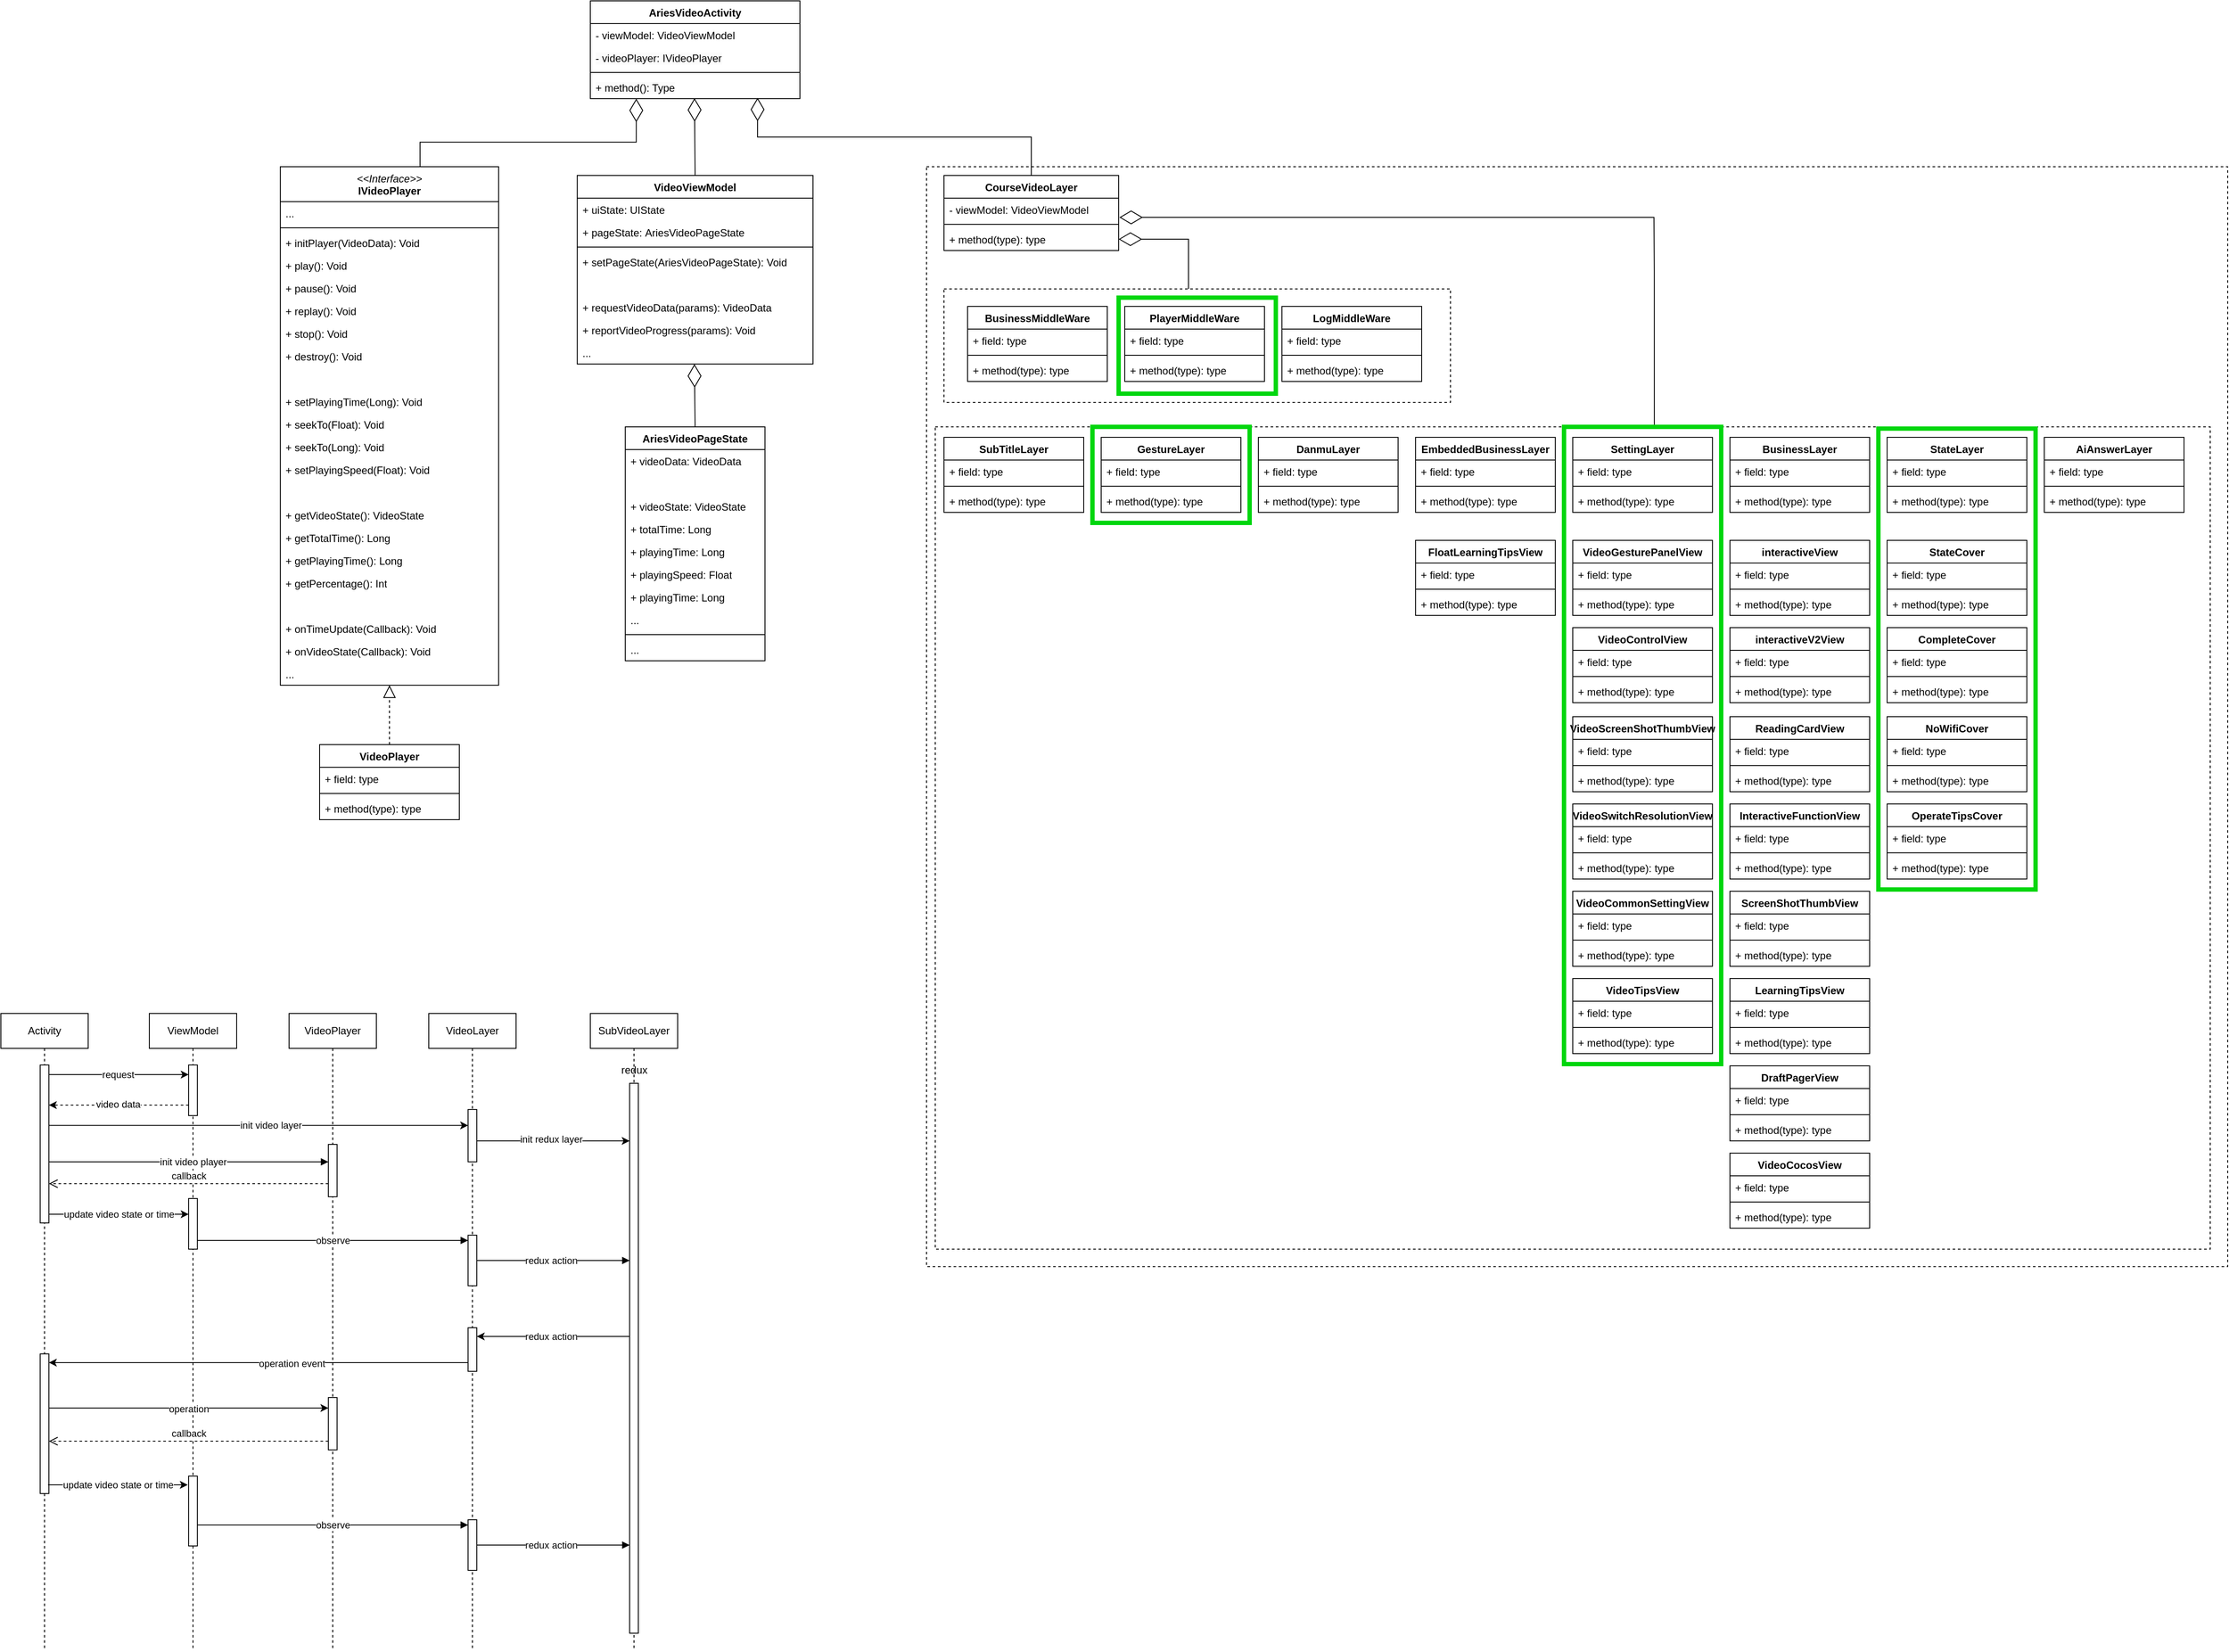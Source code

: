 <mxfile version="23.1.5" type="device">
  <diagram id="C5RBs43oDa-KdzZeNtuy" name="Page-1">
    <mxGraphModel dx="1536" dy="939" grid="1" gridSize="10" guides="1" tooltips="1" connect="1" arrows="1" fold="1" page="1" pageScale="1" pageWidth="827" pageHeight="1169" math="0" shadow="0">
      <root>
        <mxCell id="WIyWlLk6GJQsqaUBKTNV-0" />
        <mxCell id="WIyWlLk6GJQsqaUBKTNV-1" parent="WIyWlLk6GJQsqaUBKTNV-0" />
        <mxCell id="-lzlwBGHwO5JcmYlo6yD-336" value="" style="rounded=0;whiteSpace=wrap;html=1;fillColor=none;dashed=1;" parent="WIyWlLk6GJQsqaUBKTNV-1" vertex="1">
          <mxGeometry x="1240" y="340" width="1490" height="1260" as="geometry" />
        </mxCell>
        <mxCell id="-lzlwBGHwO5JcmYlo6yD-103" value="&lt;b style=&quot;border-color: var(--border-color);&quot;&gt;AriesVideoActivity&lt;br&gt;&lt;br&gt;&lt;/b&gt;" style="swimlane;fontStyle=1;align=center;verticalAlign=top;childLayout=stackLayout;horizontal=1;startSize=26;horizontalStack=0;resizeParent=1;resizeParentMax=0;resizeLast=0;collapsible=1;marginBottom=0;whiteSpace=wrap;html=1;" parent="WIyWlLk6GJQsqaUBKTNV-1" vertex="1">
          <mxGeometry x="855" y="150" width="240" height="112" as="geometry">
            <mxRectangle x="540" y="420" width="100" height="30" as="alternateBounds" />
          </mxGeometry>
        </mxCell>
        <mxCell id="-lzlwBGHwO5JcmYlo6yD-107" value="- viewModel: VideoViewModel" style="text;strokeColor=none;fillColor=none;align=left;verticalAlign=top;spacingLeft=4;spacingRight=4;overflow=hidden;rotatable=0;points=[[0,0.5],[1,0.5]];portConstraint=eastwest;whiteSpace=wrap;html=1;" parent="-lzlwBGHwO5JcmYlo6yD-103" vertex="1">
          <mxGeometry y="26" width="240" height="26" as="geometry" />
        </mxCell>
        <mxCell id="-lzlwBGHwO5JcmYlo6yD-108" value="&lt;meta charset=&quot;utf-8&quot;&gt;&lt;span style=&quot;color: rgb(0, 0, 0); font-family: Helvetica; font-size: 12px; font-style: normal; font-variant-ligatures: normal; font-variant-caps: normal; font-weight: 400; letter-spacing: normal; orphans: 2; text-align: left; text-indent: 0px; text-transform: none; widows: 2; word-spacing: 0px; -webkit-text-stroke-width: 0px; background-color: rgb(251, 251, 251); text-decoration-thickness: initial; text-decoration-style: initial; text-decoration-color: initial; float: none; display: inline !important;&quot;&gt;- videoPlayer: IVideoPlayer&lt;/span&gt;&lt;br style=&quot;border-color: var(--border-color); color: rgb(0, 0, 0); font-family: Helvetica; font-size: 12px; font-style: normal; font-variant-ligatures: normal; font-variant-caps: normal; font-weight: 400; letter-spacing: normal; orphans: 2; text-align: left; text-indent: 0px; text-transform: none; widows: 2; word-spacing: 0px; -webkit-text-stroke-width: 0px; background-color: rgb(251, 251, 251); text-decoration-thickness: initial; text-decoration-style: initial; text-decoration-color: initial;&quot;&gt;" style="text;strokeColor=none;fillColor=none;align=left;verticalAlign=top;spacingLeft=4;spacingRight=4;overflow=hidden;rotatable=0;points=[[0,0.5],[1,0.5]];portConstraint=eastwest;whiteSpace=wrap;html=1;" parent="-lzlwBGHwO5JcmYlo6yD-103" vertex="1">
          <mxGeometry y="52" width="240" height="26" as="geometry" />
        </mxCell>
        <mxCell id="-lzlwBGHwO5JcmYlo6yD-105" value="" style="line;strokeWidth=1;fillColor=none;align=left;verticalAlign=middle;spacingTop=-1;spacingLeft=3;spacingRight=3;rotatable=0;labelPosition=right;points=[];portConstraint=eastwest;strokeColor=inherit;" parent="-lzlwBGHwO5JcmYlo6yD-103" vertex="1">
          <mxGeometry y="78" width="240" height="8" as="geometry" />
        </mxCell>
        <mxCell id="-lzlwBGHwO5JcmYlo6yD-106" value="&lt;meta charset=&quot;utf-8&quot;&gt;&lt;span style=&quot;color: rgb(0, 0, 0); font-family: Helvetica; font-size: 12px; font-style: normal; font-variant-ligatures: normal; font-variant-caps: normal; font-weight: 400; letter-spacing: normal; orphans: 2; text-align: left; text-indent: 0px; text-transform: none; widows: 2; word-spacing: 0px; -webkit-text-stroke-width: 0px; background-color: rgb(251, 251, 251); text-decoration-thickness: initial; text-decoration-style: initial; text-decoration-color: initial; float: none; display: inline !important;&quot;&gt;+ method(): Type&lt;/span&gt;" style="text;strokeColor=none;fillColor=none;align=left;verticalAlign=top;spacingLeft=4;spacingRight=4;overflow=hidden;rotatable=0;points=[[0,0.5],[1,0.5]];portConstraint=eastwest;whiteSpace=wrap;html=1;" parent="-lzlwBGHwO5JcmYlo6yD-103" vertex="1">
          <mxGeometry y="86" width="240" height="26" as="geometry" />
        </mxCell>
        <mxCell id="-lzlwBGHwO5JcmYlo6yD-111" value="&lt;i style=&quot;border-color: var(--border-color); font-weight: 400;&quot;&gt;&amp;lt;&amp;lt;Interface&amp;gt;&amp;gt;&lt;/i&gt;&lt;br style=&quot;border-color: var(--border-color); font-weight: 400;&quot;&gt;&lt;b style=&quot;border-color: var(--border-color);&quot;&gt;IVideoPlayer&lt;br&gt;&lt;br&gt;&lt;/b&gt;" style="swimlane;fontStyle=1;align=center;verticalAlign=top;childLayout=stackLayout;horizontal=1;startSize=40;horizontalStack=0;resizeParent=1;resizeParentMax=0;resizeLast=0;collapsible=1;marginBottom=0;whiteSpace=wrap;html=1;" parent="WIyWlLk6GJQsqaUBKTNV-1" vertex="1">
          <mxGeometry x="500" y="340" width="250" height="594" as="geometry">
            <mxRectangle x="330" y="670" width="120" height="60" as="alternateBounds" />
          </mxGeometry>
        </mxCell>
        <mxCell id="-lzlwBGHwO5JcmYlo6yD-112" value="..." style="text;strokeColor=none;fillColor=none;align=left;verticalAlign=top;spacingLeft=4;spacingRight=4;overflow=hidden;rotatable=0;points=[[0,0.5],[1,0.5]];portConstraint=eastwest;whiteSpace=wrap;html=1;" parent="-lzlwBGHwO5JcmYlo6yD-111" vertex="1">
          <mxGeometry y="40" width="250" height="26" as="geometry" />
        </mxCell>
        <mxCell id="-lzlwBGHwO5JcmYlo6yD-113" value="" style="line;strokeWidth=1;fillColor=none;align=left;verticalAlign=middle;spacingTop=-1;spacingLeft=3;spacingRight=3;rotatable=0;labelPosition=right;points=[];portConstraint=eastwest;strokeColor=inherit;" parent="-lzlwBGHwO5JcmYlo6yD-111" vertex="1">
          <mxGeometry y="66" width="250" height="8" as="geometry" />
        </mxCell>
        <mxCell id="-lzlwBGHwO5JcmYlo6yD-114" value="+ initPlayer(VideoData): Void" style="text;strokeColor=none;fillColor=none;align=left;verticalAlign=top;spacingLeft=4;spacingRight=4;overflow=hidden;rotatable=0;points=[[0,0.5],[1,0.5]];portConstraint=eastwest;whiteSpace=wrap;html=1;" parent="-lzlwBGHwO5JcmYlo6yD-111" vertex="1">
          <mxGeometry y="74" width="250" height="26" as="geometry" />
        </mxCell>
        <mxCell id="-lzlwBGHwO5JcmYlo6yD-120" value="+ play(): Void" style="text;strokeColor=none;fillColor=none;align=left;verticalAlign=top;spacingLeft=4;spacingRight=4;overflow=hidden;rotatable=0;points=[[0,0.5],[1,0.5]];portConstraint=eastwest;whiteSpace=wrap;html=1;" parent="-lzlwBGHwO5JcmYlo6yD-111" vertex="1">
          <mxGeometry y="100" width="250" height="26" as="geometry" />
        </mxCell>
        <mxCell id="-lzlwBGHwO5JcmYlo6yD-137" value="+ pause(): Void" style="text;strokeColor=none;fillColor=none;align=left;verticalAlign=top;spacingLeft=4;spacingRight=4;overflow=hidden;rotatable=0;points=[[0,0.5],[1,0.5]];portConstraint=eastwest;whiteSpace=wrap;html=1;" parent="-lzlwBGHwO5JcmYlo6yD-111" vertex="1">
          <mxGeometry y="126" width="250" height="26" as="geometry" />
        </mxCell>
        <mxCell id="-lzlwBGHwO5JcmYlo6yD-138" value="+ replay(): Void" style="text;strokeColor=none;fillColor=none;align=left;verticalAlign=top;spacingLeft=4;spacingRight=4;overflow=hidden;rotatable=0;points=[[0,0.5],[1,0.5]];portConstraint=eastwest;whiteSpace=wrap;html=1;" parent="-lzlwBGHwO5JcmYlo6yD-111" vertex="1">
          <mxGeometry y="152" width="250" height="26" as="geometry" />
        </mxCell>
        <mxCell id="-lzlwBGHwO5JcmYlo6yD-139" value="+ stop(): Void" style="text;strokeColor=none;fillColor=none;align=left;verticalAlign=top;spacingLeft=4;spacingRight=4;overflow=hidden;rotatable=0;points=[[0,0.5],[1,0.5]];portConstraint=eastwest;whiteSpace=wrap;html=1;" parent="-lzlwBGHwO5JcmYlo6yD-111" vertex="1">
          <mxGeometry y="178" width="250" height="26" as="geometry" />
        </mxCell>
        <mxCell id="-lzlwBGHwO5JcmYlo6yD-140" value="+ destroy(): Void" style="text;strokeColor=none;fillColor=none;align=left;verticalAlign=top;spacingLeft=4;spacingRight=4;overflow=hidden;rotatable=0;points=[[0,0.5],[1,0.5]];portConstraint=eastwest;whiteSpace=wrap;html=1;" parent="-lzlwBGHwO5JcmYlo6yD-111" vertex="1">
          <mxGeometry y="204" width="250" height="26" as="geometry" />
        </mxCell>
        <mxCell id="-lzlwBGHwO5JcmYlo6yD-143" value="&lt;br&gt;&lt;div&gt;&lt;br/&gt;&lt;/div&gt;" style="text;strokeColor=none;fillColor=none;align=left;verticalAlign=top;spacingLeft=4;spacingRight=4;overflow=hidden;rotatable=0;points=[[0,0.5],[1,0.5]];portConstraint=eastwest;whiteSpace=wrap;html=1;" parent="-lzlwBGHwO5JcmYlo6yD-111" vertex="1">
          <mxGeometry y="230" width="250" height="26" as="geometry" />
        </mxCell>
        <mxCell id="-lzlwBGHwO5JcmYlo6yD-141" value="+ setPlayingTime(Long): Void" style="text;strokeColor=none;fillColor=none;align=left;verticalAlign=top;spacingLeft=4;spacingRight=4;overflow=hidden;rotatable=0;points=[[0,0.5],[1,0.5]];portConstraint=eastwest;whiteSpace=wrap;html=1;" parent="-lzlwBGHwO5JcmYlo6yD-111" vertex="1">
          <mxGeometry y="256" width="250" height="26" as="geometry" />
        </mxCell>
        <mxCell id="-lzlwBGHwO5JcmYlo6yD-144" value="+ seekTo(Float): Void" style="text;strokeColor=none;fillColor=none;align=left;verticalAlign=top;spacingLeft=4;spacingRight=4;overflow=hidden;rotatable=0;points=[[0,0.5],[1,0.5]];portConstraint=eastwest;whiteSpace=wrap;html=1;" parent="-lzlwBGHwO5JcmYlo6yD-111" vertex="1">
          <mxGeometry y="282" width="250" height="26" as="geometry" />
        </mxCell>
        <mxCell id="-lzlwBGHwO5JcmYlo6yD-145" value="+ seekTo(Long): Void" style="text;strokeColor=none;fillColor=none;align=left;verticalAlign=top;spacingLeft=4;spacingRight=4;overflow=hidden;rotatable=0;points=[[0,0.5],[1,0.5]];portConstraint=eastwest;whiteSpace=wrap;html=1;" parent="-lzlwBGHwO5JcmYlo6yD-111" vertex="1">
          <mxGeometry y="308" width="250" height="26" as="geometry" />
        </mxCell>
        <mxCell id="-lzlwBGHwO5JcmYlo6yD-146" value="+ setPlayingSpeed(Float): Void" style="text;strokeColor=none;fillColor=none;align=left;verticalAlign=top;spacingLeft=4;spacingRight=4;overflow=hidden;rotatable=0;points=[[0,0.5],[1,0.5]];portConstraint=eastwest;whiteSpace=wrap;html=1;" parent="-lzlwBGHwO5JcmYlo6yD-111" vertex="1">
          <mxGeometry y="334" width="250" height="26" as="geometry" />
        </mxCell>
        <mxCell id="-lzlwBGHwO5JcmYlo6yD-147" value="&lt;div&gt;&lt;br/&gt;&lt;/div&gt;" style="text;strokeColor=none;fillColor=none;align=left;verticalAlign=top;spacingLeft=4;spacingRight=4;overflow=hidden;rotatable=0;points=[[0,0.5],[1,0.5]];portConstraint=eastwest;whiteSpace=wrap;html=1;" parent="-lzlwBGHwO5JcmYlo6yD-111" vertex="1">
          <mxGeometry y="360" width="250" height="26" as="geometry" />
        </mxCell>
        <mxCell id="-lzlwBGHwO5JcmYlo6yD-125" value="+ getVideoState(): VideoState" style="text;strokeColor=none;fillColor=none;align=left;verticalAlign=top;spacingLeft=4;spacingRight=4;overflow=hidden;rotatable=0;points=[[0,0.5],[1,0.5]];portConstraint=eastwest;whiteSpace=wrap;html=1;" parent="-lzlwBGHwO5JcmYlo6yD-111" vertex="1">
          <mxGeometry y="386" width="250" height="26" as="geometry" />
        </mxCell>
        <mxCell id="-lzlwBGHwO5JcmYlo6yD-154" value="+ getTotalTime(): Long" style="text;strokeColor=none;fillColor=none;align=left;verticalAlign=top;spacingLeft=4;spacingRight=4;overflow=hidden;rotatable=0;points=[[0,0.5],[1,0.5]];portConstraint=eastwest;whiteSpace=wrap;html=1;" parent="-lzlwBGHwO5JcmYlo6yD-111" vertex="1">
          <mxGeometry y="412" width="250" height="26" as="geometry" />
        </mxCell>
        <mxCell id="-lzlwBGHwO5JcmYlo6yD-158" value="+ getPlayingTime(): Long" style="text;strokeColor=none;fillColor=none;align=left;verticalAlign=top;spacingLeft=4;spacingRight=4;overflow=hidden;rotatable=0;points=[[0,0.5],[1,0.5]];portConstraint=eastwest;whiteSpace=wrap;html=1;" parent="-lzlwBGHwO5JcmYlo6yD-111" vertex="1">
          <mxGeometry y="438" width="250" height="26" as="geometry" />
        </mxCell>
        <mxCell id="-lzlwBGHwO5JcmYlo6yD-156" value="+ getPercentage(): Int" style="text;strokeColor=none;fillColor=none;align=left;verticalAlign=top;spacingLeft=4;spacingRight=4;overflow=hidden;rotatable=0;points=[[0,0.5],[1,0.5]];portConstraint=eastwest;whiteSpace=wrap;html=1;" parent="-lzlwBGHwO5JcmYlo6yD-111" vertex="1">
          <mxGeometry y="464" width="250" height="26" as="geometry" />
        </mxCell>
        <mxCell id="-lzlwBGHwO5JcmYlo6yD-157" value="&lt;div&gt;&lt;br/&gt;&lt;/div&gt;" style="text;strokeColor=none;fillColor=none;align=left;verticalAlign=top;spacingLeft=4;spacingRight=4;overflow=hidden;rotatable=0;points=[[0,0.5],[1,0.5]];portConstraint=eastwest;whiteSpace=wrap;html=1;" parent="-lzlwBGHwO5JcmYlo6yD-111" vertex="1">
          <mxGeometry y="490" width="250" height="26" as="geometry" />
        </mxCell>
        <mxCell id="-lzlwBGHwO5JcmYlo6yD-149" value="+ onTimeUpdate(Callback): Void" style="text;strokeColor=none;fillColor=none;align=left;verticalAlign=top;spacingLeft=4;spacingRight=4;overflow=hidden;rotatable=0;points=[[0,0.5],[1,0.5]];portConstraint=eastwest;whiteSpace=wrap;html=1;" parent="-lzlwBGHwO5JcmYlo6yD-111" vertex="1">
          <mxGeometry y="516" width="250" height="26" as="geometry" />
        </mxCell>
        <mxCell id="-lzlwBGHwO5JcmYlo6yD-162" value="+ onVideoState(Callback): Void" style="text;strokeColor=none;fillColor=none;align=left;verticalAlign=top;spacingLeft=4;spacingRight=4;overflow=hidden;rotatable=0;points=[[0,0.5],[1,0.5]];portConstraint=eastwest;whiteSpace=wrap;html=1;" parent="-lzlwBGHwO5JcmYlo6yD-111" vertex="1">
          <mxGeometry y="542" width="250" height="26" as="geometry" />
        </mxCell>
        <mxCell id="-lzlwBGHwO5JcmYlo6yD-151" value="..." style="text;strokeColor=none;fillColor=none;align=left;verticalAlign=top;spacingLeft=4;spacingRight=4;overflow=hidden;rotatable=0;points=[[0,0.5],[1,0.5]];portConstraint=eastwest;whiteSpace=wrap;html=1;" parent="-lzlwBGHwO5JcmYlo6yD-111" vertex="1">
          <mxGeometry y="568" width="250" height="26" as="geometry" />
        </mxCell>
        <mxCell id="-lzlwBGHwO5JcmYlo6yD-127" value="&lt;b style=&quot;border-color: var(--border-color);&quot;&gt;VideoPlayer&lt;br&gt;&lt;br&gt;&lt;/b&gt;" style="swimlane;fontStyle=1;align=center;verticalAlign=top;childLayout=stackLayout;horizontal=1;startSize=26;horizontalStack=0;resizeParent=1;resizeParentMax=0;resizeLast=0;collapsible=1;marginBottom=0;whiteSpace=wrap;html=1;" parent="WIyWlLk6GJQsqaUBKTNV-1" vertex="1">
          <mxGeometry x="545" y="1002" width="160" height="86" as="geometry" />
        </mxCell>
        <mxCell id="-lzlwBGHwO5JcmYlo6yD-128" value="+ field: type" style="text;strokeColor=none;fillColor=none;align=left;verticalAlign=top;spacingLeft=4;spacingRight=4;overflow=hidden;rotatable=0;points=[[0,0.5],[1,0.5]];portConstraint=eastwest;whiteSpace=wrap;html=1;" parent="-lzlwBGHwO5JcmYlo6yD-127" vertex="1">
          <mxGeometry y="26" width="160" height="26" as="geometry" />
        </mxCell>
        <mxCell id="-lzlwBGHwO5JcmYlo6yD-129" value="" style="line;strokeWidth=1;fillColor=none;align=left;verticalAlign=middle;spacingTop=-1;spacingLeft=3;spacingRight=3;rotatable=0;labelPosition=right;points=[];portConstraint=eastwest;strokeColor=inherit;" parent="-lzlwBGHwO5JcmYlo6yD-127" vertex="1">
          <mxGeometry y="52" width="160" height="8" as="geometry" />
        </mxCell>
        <mxCell id="-lzlwBGHwO5JcmYlo6yD-130" value="+ method(type): type" style="text;strokeColor=none;fillColor=none;align=left;verticalAlign=top;spacingLeft=4;spacingRight=4;overflow=hidden;rotatable=0;points=[[0,0.5],[1,0.5]];portConstraint=eastwest;whiteSpace=wrap;html=1;" parent="-lzlwBGHwO5JcmYlo6yD-127" vertex="1">
          <mxGeometry y="60" width="160" height="26" as="geometry" />
        </mxCell>
        <mxCell id="-lzlwBGHwO5JcmYlo6yD-131" value="" style="endArrow=block;dashed=1;endFill=0;endSize=12;html=1;rounded=0;exitX=0.5;exitY=0;exitDx=0;exitDy=0;entryX=0.5;entryY=1;entryDx=0;entryDy=0;" parent="WIyWlLk6GJQsqaUBKTNV-1" source="-lzlwBGHwO5JcmYlo6yD-127" target="-lzlwBGHwO5JcmYlo6yD-111" edge="1">
          <mxGeometry width="160" relative="1" as="geometry">
            <mxPoint x="340" y="582" as="sourcePoint" />
            <mxPoint x="500" y="582" as="targetPoint" />
          </mxGeometry>
        </mxCell>
        <mxCell id="-lzlwBGHwO5JcmYlo6yD-168" value="AriesVideoPageState" style="swimlane;fontStyle=1;align=center;verticalAlign=top;childLayout=stackLayout;horizontal=1;startSize=26;horizontalStack=0;resizeParent=1;resizeParentMax=0;resizeLast=0;collapsible=1;marginBottom=0;whiteSpace=wrap;html=1;" parent="WIyWlLk6GJQsqaUBKTNV-1" vertex="1">
          <mxGeometry x="895" y="638" width="160" height="268" as="geometry" />
        </mxCell>
        <mxCell id="-lzlwBGHwO5JcmYlo6yD-169" value="+ videoData: VideoData" style="text;strokeColor=none;fillColor=none;align=left;verticalAlign=top;spacingLeft=4;spacingRight=4;overflow=hidden;rotatable=0;points=[[0,0.5],[1,0.5]];portConstraint=eastwest;whiteSpace=wrap;html=1;" parent="-lzlwBGHwO5JcmYlo6yD-168" vertex="1">
          <mxGeometry y="26" width="160" height="26" as="geometry" />
        </mxCell>
        <mxCell id="0ofLVXQIE8lUXR0qspal-8" value="&lt;div&gt;&lt;br/&gt;&lt;/div&gt;" style="text;strokeColor=none;fillColor=none;align=left;verticalAlign=top;spacingLeft=4;spacingRight=4;overflow=hidden;rotatable=0;points=[[0,0.5],[1,0.5]];portConstraint=eastwest;whiteSpace=wrap;html=1;" parent="-lzlwBGHwO5JcmYlo6yD-168" vertex="1">
          <mxGeometry y="52" width="160" height="26" as="geometry" />
        </mxCell>
        <mxCell id="-lzlwBGHwO5JcmYlo6yD-172" value="+ videoState: VideoState" style="text;strokeColor=none;fillColor=none;align=left;verticalAlign=top;spacingLeft=4;spacingRight=4;overflow=hidden;rotatable=0;points=[[0,0.5],[1,0.5]];portConstraint=eastwest;whiteSpace=wrap;html=1;" parent="-lzlwBGHwO5JcmYlo6yD-168" vertex="1">
          <mxGeometry y="78" width="160" height="26" as="geometry" />
        </mxCell>
        <mxCell id="-lzlwBGHwO5JcmYlo6yD-173" value="+ totalTime: Long" style="text;strokeColor=none;fillColor=none;align=left;verticalAlign=top;spacingLeft=4;spacingRight=4;overflow=hidden;rotatable=0;points=[[0,0.5],[1,0.5]];portConstraint=eastwest;whiteSpace=wrap;html=1;" parent="-lzlwBGHwO5JcmYlo6yD-168" vertex="1">
          <mxGeometry y="104" width="160" height="26" as="geometry" />
        </mxCell>
        <mxCell id="-lzlwBGHwO5JcmYlo6yD-174" value="+ playingTime: Long" style="text;strokeColor=none;fillColor=none;align=left;verticalAlign=top;spacingLeft=4;spacingRight=4;overflow=hidden;rotatable=0;points=[[0,0.5],[1,0.5]];portConstraint=eastwest;whiteSpace=wrap;html=1;" parent="-lzlwBGHwO5JcmYlo6yD-168" vertex="1">
          <mxGeometry y="130" width="160" height="26" as="geometry" />
        </mxCell>
        <mxCell id="-lzlwBGHwO5JcmYlo6yD-175" value="+ playingSpeed: Float" style="text;strokeColor=none;fillColor=none;align=left;verticalAlign=top;spacingLeft=4;spacingRight=4;overflow=hidden;rotatable=0;points=[[0,0.5],[1,0.5]];portConstraint=eastwest;whiteSpace=wrap;html=1;" parent="-lzlwBGHwO5JcmYlo6yD-168" vertex="1">
          <mxGeometry y="156" width="160" height="26" as="geometry" />
        </mxCell>
        <mxCell id="-lzlwBGHwO5JcmYlo6yD-176" value="+ playingTime: Long" style="text;strokeColor=none;fillColor=none;align=left;verticalAlign=top;spacingLeft=4;spacingRight=4;overflow=hidden;rotatable=0;points=[[0,0.5],[1,0.5]];portConstraint=eastwest;whiteSpace=wrap;html=1;" parent="-lzlwBGHwO5JcmYlo6yD-168" vertex="1">
          <mxGeometry y="182" width="160" height="26" as="geometry" />
        </mxCell>
        <mxCell id="-lzlwBGHwO5JcmYlo6yD-179" value="..." style="text;strokeColor=none;fillColor=none;align=left;verticalAlign=top;spacingLeft=4;spacingRight=4;overflow=hidden;rotatable=0;points=[[0,0.5],[1,0.5]];portConstraint=eastwest;whiteSpace=wrap;html=1;" parent="-lzlwBGHwO5JcmYlo6yD-168" vertex="1">
          <mxGeometry y="208" width="160" height="26" as="geometry" />
        </mxCell>
        <mxCell id="-lzlwBGHwO5JcmYlo6yD-170" value="" style="line;strokeWidth=1;fillColor=none;align=left;verticalAlign=middle;spacingTop=-1;spacingLeft=3;spacingRight=3;rotatable=0;labelPosition=right;points=[];portConstraint=eastwest;strokeColor=inherit;" parent="-lzlwBGHwO5JcmYlo6yD-168" vertex="1">
          <mxGeometry y="234" width="160" height="8" as="geometry" />
        </mxCell>
        <mxCell id="-lzlwBGHwO5JcmYlo6yD-171" value="..." style="text;strokeColor=none;fillColor=none;align=left;verticalAlign=top;spacingLeft=4;spacingRight=4;overflow=hidden;rotatable=0;points=[[0,0.5],[1,0.5]];portConstraint=eastwest;whiteSpace=wrap;html=1;" parent="-lzlwBGHwO5JcmYlo6yD-168" vertex="1">
          <mxGeometry y="242" width="160" height="26" as="geometry" />
        </mxCell>
        <mxCell id="-lzlwBGHwO5JcmYlo6yD-188" value="VideoViewModel" style="swimlane;fontStyle=1;align=center;verticalAlign=top;childLayout=stackLayout;horizontal=1;startSize=26;horizontalStack=0;resizeParent=1;resizeParentMax=0;resizeLast=0;collapsible=1;marginBottom=0;whiteSpace=wrap;html=1;" parent="WIyWlLk6GJQsqaUBKTNV-1" vertex="1">
          <mxGeometry x="840" y="350" width="270" height="216" as="geometry" />
        </mxCell>
        <mxCell id="-lzlwBGHwO5JcmYlo6yD-189" value="+ uiState: UIState" style="text;strokeColor=none;fillColor=none;align=left;verticalAlign=top;spacingLeft=4;spacingRight=4;overflow=hidden;rotatable=0;points=[[0,0.5],[1,0.5]];portConstraint=eastwest;whiteSpace=wrap;html=1;" parent="-lzlwBGHwO5JcmYlo6yD-188" vertex="1">
          <mxGeometry y="26" width="270" height="26" as="geometry" />
        </mxCell>
        <mxCell id="0ofLVXQIE8lUXR0qspal-3" value="+ pageState:&amp;nbsp;AriesVideoPageState" style="text;strokeColor=none;fillColor=none;align=left;verticalAlign=top;spacingLeft=4;spacingRight=4;overflow=hidden;rotatable=0;points=[[0,0.5],[1,0.5]];portConstraint=eastwest;whiteSpace=wrap;html=1;" parent="-lzlwBGHwO5JcmYlo6yD-188" vertex="1">
          <mxGeometry y="52" width="270" height="26" as="geometry" />
        </mxCell>
        <mxCell id="-lzlwBGHwO5JcmYlo6yD-190" value="" style="line;strokeWidth=1;fillColor=none;align=left;verticalAlign=middle;spacingTop=-1;spacingLeft=3;spacingRight=3;rotatable=0;labelPosition=right;points=[];portConstraint=eastwest;strokeColor=inherit;" parent="-lzlwBGHwO5JcmYlo6yD-188" vertex="1">
          <mxGeometry y="78" width="270" height="8" as="geometry" />
        </mxCell>
        <mxCell id="-lzlwBGHwO5JcmYlo6yD-191" value="+ setPageState(AriesVideoPageState): Void" style="text;strokeColor=none;fillColor=none;align=left;verticalAlign=top;spacingLeft=4;spacingRight=4;overflow=hidden;rotatable=0;points=[[0,0.5],[1,0.5]];portConstraint=eastwest;whiteSpace=wrap;html=1;" parent="-lzlwBGHwO5JcmYlo6yD-188" vertex="1">
          <mxGeometry y="86" width="270" height="26" as="geometry" />
        </mxCell>
        <mxCell id="0ofLVXQIE8lUXR0qspal-6" value="&lt;div&gt;&lt;br/&gt;&lt;/div&gt;" style="text;strokeColor=none;fillColor=none;align=left;verticalAlign=top;spacingLeft=4;spacingRight=4;overflow=hidden;rotatable=0;points=[[0,0.5],[1,0.5]];portConstraint=eastwest;whiteSpace=wrap;html=1;" parent="-lzlwBGHwO5JcmYlo6yD-188" vertex="1">
          <mxGeometry y="112" width="270" height="26" as="geometry" />
        </mxCell>
        <mxCell id="0ofLVXQIE8lUXR0qspal-5" value="+ requestVideoData(params): VideoData" style="text;strokeColor=none;fillColor=none;align=left;verticalAlign=top;spacingLeft=4;spacingRight=4;overflow=hidden;rotatable=0;points=[[0,0.5],[1,0.5]];portConstraint=eastwest;whiteSpace=wrap;html=1;" parent="-lzlwBGHwO5JcmYlo6yD-188" vertex="1">
          <mxGeometry y="138" width="270" height="26" as="geometry" />
        </mxCell>
        <mxCell id="-lzlwBGHwO5JcmYlo6yD-207" value="+ reportVideoProgress(params): Void" style="text;strokeColor=none;fillColor=none;align=left;verticalAlign=top;spacingLeft=4;spacingRight=4;overflow=hidden;rotatable=0;points=[[0,0.5],[1,0.5]];portConstraint=eastwest;whiteSpace=wrap;html=1;" parent="-lzlwBGHwO5JcmYlo6yD-188" vertex="1">
          <mxGeometry y="164" width="270" height="26" as="geometry" />
        </mxCell>
        <mxCell id="-lzlwBGHwO5JcmYlo6yD-337" value="..." style="text;strokeColor=none;fillColor=none;align=left;verticalAlign=top;spacingLeft=4;spacingRight=4;overflow=hidden;rotatable=0;points=[[0,0.5],[1,0.5]];portConstraint=eastwest;whiteSpace=wrap;html=1;" parent="-lzlwBGHwO5JcmYlo6yD-188" vertex="1">
          <mxGeometry y="190" width="270" height="26" as="geometry" />
        </mxCell>
        <mxCell id="-lzlwBGHwO5JcmYlo6yD-205" value="" style="endArrow=diamondThin;endFill=0;endSize=24;html=1;rounded=0;entryX=0.497;entryY=1.007;entryDx=0;entryDy=0;exitX=0.5;exitY=0;exitDx=0;exitDy=0;entryPerimeter=0;" parent="WIyWlLk6GJQsqaUBKTNV-1" source="-lzlwBGHwO5JcmYlo6yD-168" target="-lzlwBGHwO5JcmYlo6yD-337" edge="1">
          <mxGeometry width="160" relative="1" as="geometry">
            <mxPoint x="1070" y="581" as="sourcePoint" />
            <mxPoint x="1070" y="601" as="targetPoint" />
          </mxGeometry>
        </mxCell>
        <mxCell id="-lzlwBGHwO5JcmYlo6yD-208" value="CourseVideoLayer" style="swimlane;fontStyle=1;align=center;verticalAlign=top;childLayout=stackLayout;horizontal=1;startSize=26;horizontalStack=0;resizeParent=1;resizeParentMax=0;resizeLast=0;collapsible=1;marginBottom=0;whiteSpace=wrap;html=1;" parent="WIyWlLk6GJQsqaUBKTNV-1" vertex="1">
          <mxGeometry x="1260" y="350" width="200" height="86" as="geometry" />
        </mxCell>
        <mxCell id="-lzlwBGHwO5JcmYlo6yD-209" value="- viewModel: VideoViewModel" style="text;strokeColor=none;fillColor=none;align=left;verticalAlign=top;spacingLeft=4;spacingRight=4;overflow=hidden;rotatable=0;points=[[0,0.5],[1,0.5]];portConstraint=eastwest;whiteSpace=wrap;html=1;" parent="-lzlwBGHwO5JcmYlo6yD-208" vertex="1">
          <mxGeometry y="26" width="200" height="26" as="geometry" />
        </mxCell>
        <mxCell id="-lzlwBGHwO5JcmYlo6yD-210" value="" style="line;strokeWidth=1;fillColor=none;align=left;verticalAlign=middle;spacingTop=-1;spacingLeft=3;spacingRight=3;rotatable=0;labelPosition=right;points=[];portConstraint=eastwest;strokeColor=inherit;" parent="-lzlwBGHwO5JcmYlo6yD-208" vertex="1">
          <mxGeometry y="52" width="200" height="8" as="geometry" />
        </mxCell>
        <mxCell id="-lzlwBGHwO5JcmYlo6yD-211" value="+ method(type): type" style="text;strokeColor=none;fillColor=none;align=left;verticalAlign=top;spacingLeft=4;spacingRight=4;overflow=hidden;rotatable=0;points=[[0,0.5],[1,0.5]];portConstraint=eastwest;whiteSpace=wrap;html=1;" parent="-lzlwBGHwO5JcmYlo6yD-208" vertex="1">
          <mxGeometry y="60" width="200" height="26" as="geometry" />
        </mxCell>
        <mxCell id="-lzlwBGHwO5JcmYlo6yD-332" value="" style="endArrow=diamondThin;endFill=0;endSize=24;html=1;rounded=0;exitX=0.5;exitY=0;exitDx=0;exitDy=0;entryX=0.497;entryY=0.98;entryDx=0;entryDy=0;entryPerimeter=0;" parent="WIyWlLk6GJQsqaUBKTNV-1" source="-lzlwBGHwO5JcmYlo6yD-188" target="-lzlwBGHwO5JcmYlo6yD-106" edge="1">
          <mxGeometry width="160" relative="1" as="geometry">
            <mxPoint x="620" y="330" as="sourcePoint" />
            <mxPoint x="970" y="270" as="targetPoint" />
          </mxGeometry>
        </mxCell>
        <mxCell id="-lzlwBGHwO5JcmYlo6yD-333" value="" style="endArrow=diamondThin;endFill=0;endSize=24;html=1;rounded=0;entryX=0.136;entryY=0.927;entryDx=0;entryDy=0;entryPerimeter=0;edgeStyle=orthogonalEdgeStyle;" parent="WIyWlLk6GJQsqaUBKTNV-1" edge="1">
          <mxGeometry width="160" relative="1" as="geometry">
            <mxPoint x="660" y="340" as="sourcePoint" />
            <mxPoint x="907.64" y="262.002" as="targetPoint" />
            <Array as="points">
              <mxPoint x="660" y="311.9" />
              <mxPoint x="908" y="311.9" />
            </Array>
          </mxGeometry>
        </mxCell>
        <mxCell id="-lzlwBGHwO5JcmYlo6yD-334" value="" style="endArrow=diamondThin;endFill=0;endSize=24;html=1;rounded=0;exitX=0.5;exitY=0;exitDx=0;exitDy=0;entryX=0.798;entryY=0.962;entryDx=0;entryDy=0;entryPerimeter=0;edgeStyle=orthogonalEdgeStyle;" parent="WIyWlLk6GJQsqaUBKTNV-1" source="-lzlwBGHwO5JcmYlo6yD-208" target="-lzlwBGHwO5JcmYlo6yD-106" edge="1">
          <mxGeometry width="160" relative="1" as="geometry">
            <mxPoint x="638" y="384" as="sourcePoint" />
            <mxPoint x="999" y="292" as="targetPoint" />
          </mxGeometry>
        </mxCell>
        <mxCell id="-lzlwBGHwO5JcmYlo6yD-341" value="" style="endArrow=diamondThin;endFill=0;endSize=24;html=1;rounded=0;entryX=1;entryY=0.5;entryDx=0;entryDy=0;edgeStyle=orthogonalEdgeStyle;" parent="WIyWlLk6GJQsqaUBKTNV-1" target="-lzlwBGHwO5JcmYlo6yD-211" edge="1">
          <mxGeometry width="160" relative="1" as="geometry">
            <mxPoint x="1467" y="494" as="sourcePoint" />
            <mxPoint x="1337" y="450.002" as="targetPoint" />
            <Array as="points">
              <mxPoint x="1540" y="494" />
              <mxPoint x="1540" y="423" />
            </Array>
          </mxGeometry>
        </mxCell>
        <mxCell id="-lzlwBGHwO5JcmYlo6yD-343" value="" style="endArrow=diamondThin;endFill=0;endSize=24;html=1;rounded=0;exitX=0.564;exitY=0.001;exitDx=0;exitDy=0;exitPerimeter=0;edgeStyle=orthogonalEdgeStyle;entryX=1.004;entryY=0.848;entryDx=0;entryDy=0;entryPerimeter=0;" parent="WIyWlLk6GJQsqaUBKTNV-1" source="-lzlwBGHwO5JcmYlo6yD-342" target="-lzlwBGHwO5JcmYlo6yD-209" edge="1">
          <mxGeometry width="160" relative="1" as="geometry">
            <mxPoint x="2040" y="576" as="sourcePoint" />
            <mxPoint x="1420" y="390" as="targetPoint" />
            <Array as="points">
              <mxPoint x="2073" y="460" />
              <mxPoint x="2073" y="460" />
              <mxPoint x="2073" y="398" />
            </Array>
          </mxGeometry>
        </mxCell>
        <mxCell id="0ofLVXQIE8lUXR0qspal-0" value="" style="group" parent="WIyWlLk6GJQsqaUBKTNV-1" vertex="1" connectable="0">
          <mxGeometry x="1250" y="638" width="1460" height="942" as="geometry" />
        </mxCell>
        <mxCell id="-lzlwBGHwO5JcmYlo6yD-342" value="" style="rounded=0;whiteSpace=wrap;html=1;dashed=1;" parent="0ofLVXQIE8lUXR0qspal-0" vertex="1">
          <mxGeometry width="1460" height="942" as="geometry" />
        </mxCell>
        <mxCell id="-lzlwBGHwO5JcmYlo6yD-224" value="SubTitleLayer" style="swimlane;fontStyle=1;align=center;verticalAlign=top;childLayout=stackLayout;horizontal=1;startSize=26;horizontalStack=0;resizeParent=1;resizeParentMax=0;resizeLast=0;collapsible=1;marginBottom=0;whiteSpace=wrap;html=1;" parent="0ofLVXQIE8lUXR0qspal-0" vertex="1">
          <mxGeometry x="10" y="12" width="160" height="86" as="geometry" />
        </mxCell>
        <mxCell id="-lzlwBGHwO5JcmYlo6yD-225" value="+ field: type" style="text;strokeColor=none;fillColor=none;align=left;verticalAlign=top;spacingLeft=4;spacingRight=4;overflow=hidden;rotatable=0;points=[[0,0.5],[1,0.5]];portConstraint=eastwest;whiteSpace=wrap;html=1;" parent="-lzlwBGHwO5JcmYlo6yD-224" vertex="1">
          <mxGeometry y="26" width="160" height="26" as="geometry" />
        </mxCell>
        <mxCell id="-lzlwBGHwO5JcmYlo6yD-226" value="" style="line;strokeWidth=1;fillColor=none;align=left;verticalAlign=middle;spacingTop=-1;spacingLeft=3;spacingRight=3;rotatable=0;labelPosition=right;points=[];portConstraint=eastwest;strokeColor=inherit;" parent="-lzlwBGHwO5JcmYlo6yD-224" vertex="1">
          <mxGeometry y="52" width="160" height="8" as="geometry" />
        </mxCell>
        <mxCell id="-lzlwBGHwO5JcmYlo6yD-227" value="+ method(type): type" style="text;strokeColor=none;fillColor=none;align=left;verticalAlign=top;spacingLeft=4;spacingRight=4;overflow=hidden;rotatable=0;points=[[0,0.5],[1,0.5]];portConstraint=eastwest;whiteSpace=wrap;html=1;" parent="-lzlwBGHwO5JcmYlo6yD-224" vertex="1">
          <mxGeometry y="60" width="160" height="26" as="geometry" />
        </mxCell>
        <mxCell id="-lzlwBGHwO5JcmYlo6yD-228" value="GestureLayer" style="swimlane;fontStyle=1;align=center;verticalAlign=top;childLayout=stackLayout;horizontal=1;startSize=26;horizontalStack=0;resizeParent=1;resizeParentMax=0;resizeLast=0;collapsible=1;marginBottom=0;whiteSpace=wrap;html=1;" parent="0ofLVXQIE8lUXR0qspal-0" vertex="1">
          <mxGeometry x="190" y="12" width="160" height="86" as="geometry" />
        </mxCell>
        <mxCell id="-lzlwBGHwO5JcmYlo6yD-229" value="+ field: type" style="text;strokeColor=none;fillColor=none;align=left;verticalAlign=top;spacingLeft=4;spacingRight=4;overflow=hidden;rotatable=0;points=[[0,0.5],[1,0.5]];portConstraint=eastwest;whiteSpace=wrap;html=1;" parent="-lzlwBGHwO5JcmYlo6yD-228" vertex="1">
          <mxGeometry y="26" width="160" height="26" as="geometry" />
        </mxCell>
        <mxCell id="-lzlwBGHwO5JcmYlo6yD-230" value="" style="line;strokeWidth=1;fillColor=none;align=left;verticalAlign=middle;spacingTop=-1;spacingLeft=3;spacingRight=3;rotatable=0;labelPosition=right;points=[];portConstraint=eastwest;strokeColor=inherit;" parent="-lzlwBGHwO5JcmYlo6yD-228" vertex="1">
          <mxGeometry y="52" width="160" height="8" as="geometry" />
        </mxCell>
        <mxCell id="-lzlwBGHwO5JcmYlo6yD-231" value="+ method(type): type" style="text;strokeColor=none;fillColor=none;align=left;verticalAlign=top;spacingLeft=4;spacingRight=4;overflow=hidden;rotatable=0;points=[[0,0.5],[1,0.5]];portConstraint=eastwest;whiteSpace=wrap;html=1;" parent="-lzlwBGHwO5JcmYlo6yD-228" vertex="1">
          <mxGeometry y="60" width="160" height="26" as="geometry" />
        </mxCell>
        <mxCell id="-lzlwBGHwO5JcmYlo6yD-232" value="DanmuLayer" style="swimlane;fontStyle=1;align=center;verticalAlign=top;childLayout=stackLayout;horizontal=1;startSize=26;horizontalStack=0;resizeParent=1;resizeParentMax=0;resizeLast=0;collapsible=1;marginBottom=0;whiteSpace=wrap;html=1;" parent="0ofLVXQIE8lUXR0qspal-0" vertex="1">
          <mxGeometry x="370" y="12" width="160" height="86" as="geometry" />
        </mxCell>
        <mxCell id="-lzlwBGHwO5JcmYlo6yD-233" value="+ field: type" style="text;strokeColor=none;fillColor=none;align=left;verticalAlign=top;spacingLeft=4;spacingRight=4;overflow=hidden;rotatable=0;points=[[0,0.5],[1,0.5]];portConstraint=eastwest;whiteSpace=wrap;html=1;" parent="-lzlwBGHwO5JcmYlo6yD-232" vertex="1">
          <mxGeometry y="26" width="160" height="26" as="geometry" />
        </mxCell>
        <mxCell id="-lzlwBGHwO5JcmYlo6yD-234" value="" style="line;strokeWidth=1;fillColor=none;align=left;verticalAlign=middle;spacingTop=-1;spacingLeft=3;spacingRight=3;rotatable=0;labelPosition=right;points=[];portConstraint=eastwest;strokeColor=inherit;" parent="-lzlwBGHwO5JcmYlo6yD-232" vertex="1">
          <mxGeometry y="52" width="160" height="8" as="geometry" />
        </mxCell>
        <mxCell id="-lzlwBGHwO5JcmYlo6yD-235" value="+ method(type): type" style="text;strokeColor=none;fillColor=none;align=left;verticalAlign=top;spacingLeft=4;spacingRight=4;overflow=hidden;rotatable=0;points=[[0,0.5],[1,0.5]];portConstraint=eastwest;whiteSpace=wrap;html=1;" parent="-lzlwBGHwO5JcmYlo6yD-232" vertex="1">
          <mxGeometry y="60" width="160" height="26" as="geometry" />
        </mxCell>
        <mxCell id="-lzlwBGHwO5JcmYlo6yD-236" value="EmbeddedBusinessLayer" style="swimlane;fontStyle=1;align=center;verticalAlign=top;childLayout=stackLayout;horizontal=1;startSize=26;horizontalStack=0;resizeParent=1;resizeParentMax=0;resizeLast=0;collapsible=1;marginBottom=0;whiteSpace=wrap;html=1;" parent="0ofLVXQIE8lUXR0qspal-0" vertex="1">
          <mxGeometry x="550" y="12" width="160" height="86" as="geometry" />
        </mxCell>
        <mxCell id="-lzlwBGHwO5JcmYlo6yD-237" value="+ field: type" style="text;strokeColor=none;fillColor=none;align=left;verticalAlign=top;spacingLeft=4;spacingRight=4;overflow=hidden;rotatable=0;points=[[0,0.5],[1,0.5]];portConstraint=eastwest;whiteSpace=wrap;html=1;" parent="-lzlwBGHwO5JcmYlo6yD-236" vertex="1">
          <mxGeometry y="26" width="160" height="26" as="geometry" />
        </mxCell>
        <mxCell id="-lzlwBGHwO5JcmYlo6yD-238" value="" style="line;strokeWidth=1;fillColor=none;align=left;verticalAlign=middle;spacingTop=-1;spacingLeft=3;spacingRight=3;rotatable=0;labelPosition=right;points=[];portConstraint=eastwest;strokeColor=inherit;" parent="-lzlwBGHwO5JcmYlo6yD-236" vertex="1">
          <mxGeometry y="52" width="160" height="8" as="geometry" />
        </mxCell>
        <mxCell id="-lzlwBGHwO5JcmYlo6yD-239" value="+ method(type): type" style="text;strokeColor=none;fillColor=none;align=left;verticalAlign=top;spacingLeft=4;spacingRight=4;overflow=hidden;rotatable=0;points=[[0,0.5],[1,0.5]];portConstraint=eastwest;whiteSpace=wrap;html=1;" parent="-lzlwBGHwO5JcmYlo6yD-236" vertex="1">
          <mxGeometry y="60" width="160" height="26" as="geometry" />
        </mxCell>
        <mxCell id="-lzlwBGHwO5JcmYlo6yD-240" value="SettingLayer" style="swimlane;fontStyle=1;align=center;verticalAlign=top;childLayout=stackLayout;horizontal=1;startSize=26;horizontalStack=0;resizeParent=1;resizeParentMax=0;resizeLast=0;collapsible=1;marginBottom=0;whiteSpace=wrap;html=1;" parent="0ofLVXQIE8lUXR0qspal-0" vertex="1">
          <mxGeometry x="730" y="12" width="160" height="86" as="geometry" />
        </mxCell>
        <mxCell id="-lzlwBGHwO5JcmYlo6yD-241" value="+ field: type" style="text;strokeColor=none;fillColor=none;align=left;verticalAlign=top;spacingLeft=4;spacingRight=4;overflow=hidden;rotatable=0;points=[[0,0.5],[1,0.5]];portConstraint=eastwest;whiteSpace=wrap;html=1;" parent="-lzlwBGHwO5JcmYlo6yD-240" vertex="1">
          <mxGeometry y="26" width="160" height="26" as="geometry" />
        </mxCell>
        <mxCell id="-lzlwBGHwO5JcmYlo6yD-242" value="" style="line;strokeWidth=1;fillColor=none;align=left;verticalAlign=middle;spacingTop=-1;spacingLeft=3;spacingRight=3;rotatable=0;labelPosition=right;points=[];portConstraint=eastwest;strokeColor=inherit;" parent="-lzlwBGHwO5JcmYlo6yD-240" vertex="1">
          <mxGeometry y="52" width="160" height="8" as="geometry" />
        </mxCell>
        <mxCell id="-lzlwBGHwO5JcmYlo6yD-243" value="+ method(type): type" style="text;strokeColor=none;fillColor=none;align=left;verticalAlign=top;spacingLeft=4;spacingRight=4;overflow=hidden;rotatable=0;points=[[0,0.5],[1,0.5]];portConstraint=eastwest;whiteSpace=wrap;html=1;" parent="-lzlwBGHwO5JcmYlo6yD-240" vertex="1">
          <mxGeometry y="60" width="160" height="26" as="geometry" />
        </mxCell>
        <mxCell id="-lzlwBGHwO5JcmYlo6yD-244" value="BusinessLayer" style="swimlane;fontStyle=1;align=center;verticalAlign=top;childLayout=stackLayout;horizontal=1;startSize=26;horizontalStack=0;resizeParent=1;resizeParentMax=0;resizeLast=0;collapsible=1;marginBottom=0;whiteSpace=wrap;html=1;" parent="0ofLVXQIE8lUXR0qspal-0" vertex="1">
          <mxGeometry x="910" y="12" width="160" height="86" as="geometry" />
        </mxCell>
        <mxCell id="-lzlwBGHwO5JcmYlo6yD-245" value="+ field: type" style="text;strokeColor=none;fillColor=none;align=left;verticalAlign=top;spacingLeft=4;spacingRight=4;overflow=hidden;rotatable=0;points=[[0,0.5],[1,0.5]];portConstraint=eastwest;whiteSpace=wrap;html=1;" parent="-lzlwBGHwO5JcmYlo6yD-244" vertex="1">
          <mxGeometry y="26" width="160" height="26" as="geometry" />
        </mxCell>
        <mxCell id="-lzlwBGHwO5JcmYlo6yD-246" value="" style="line;strokeWidth=1;fillColor=none;align=left;verticalAlign=middle;spacingTop=-1;spacingLeft=3;spacingRight=3;rotatable=0;labelPosition=right;points=[];portConstraint=eastwest;strokeColor=inherit;" parent="-lzlwBGHwO5JcmYlo6yD-244" vertex="1">
          <mxGeometry y="52" width="160" height="8" as="geometry" />
        </mxCell>
        <mxCell id="-lzlwBGHwO5JcmYlo6yD-247" value="+ method(type): type" style="text;strokeColor=none;fillColor=none;align=left;verticalAlign=top;spacingLeft=4;spacingRight=4;overflow=hidden;rotatable=0;points=[[0,0.5],[1,0.5]];portConstraint=eastwest;whiteSpace=wrap;html=1;" parent="-lzlwBGHwO5JcmYlo6yD-244" vertex="1">
          <mxGeometry y="60" width="160" height="26" as="geometry" />
        </mxCell>
        <mxCell id="-lzlwBGHwO5JcmYlo6yD-248" value="StateLayer" style="swimlane;fontStyle=1;align=center;verticalAlign=top;childLayout=stackLayout;horizontal=1;startSize=26;horizontalStack=0;resizeParent=1;resizeParentMax=0;resizeLast=0;collapsible=1;marginBottom=0;whiteSpace=wrap;html=1;" parent="0ofLVXQIE8lUXR0qspal-0" vertex="1">
          <mxGeometry x="1090" y="12" width="160" height="86" as="geometry" />
        </mxCell>
        <mxCell id="-lzlwBGHwO5JcmYlo6yD-249" value="+ field: type" style="text;strokeColor=none;fillColor=none;align=left;verticalAlign=top;spacingLeft=4;spacingRight=4;overflow=hidden;rotatable=0;points=[[0,0.5],[1,0.5]];portConstraint=eastwest;whiteSpace=wrap;html=1;" parent="-lzlwBGHwO5JcmYlo6yD-248" vertex="1">
          <mxGeometry y="26" width="160" height="26" as="geometry" />
        </mxCell>
        <mxCell id="-lzlwBGHwO5JcmYlo6yD-250" value="" style="line;strokeWidth=1;fillColor=none;align=left;verticalAlign=middle;spacingTop=-1;spacingLeft=3;spacingRight=3;rotatable=0;labelPosition=right;points=[];portConstraint=eastwest;strokeColor=inherit;" parent="-lzlwBGHwO5JcmYlo6yD-248" vertex="1">
          <mxGeometry y="52" width="160" height="8" as="geometry" />
        </mxCell>
        <mxCell id="-lzlwBGHwO5JcmYlo6yD-251" value="+ method(type): type" style="text;strokeColor=none;fillColor=none;align=left;verticalAlign=top;spacingLeft=4;spacingRight=4;overflow=hidden;rotatable=0;points=[[0,0.5],[1,0.5]];portConstraint=eastwest;whiteSpace=wrap;html=1;" parent="-lzlwBGHwO5JcmYlo6yD-248" vertex="1">
          <mxGeometry y="60" width="160" height="26" as="geometry" />
        </mxCell>
        <mxCell id="-lzlwBGHwO5JcmYlo6yD-252" value="AiAnswerLayer" style="swimlane;fontStyle=1;align=center;verticalAlign=top;childLayout=stackLayout;horizontal=1;startSize=26;horizontalStack=0;resizeParent=1;resizeParentMax=0;resizeLast=0;collapsible=1;marginBottom=0;whiteSpace=wrap;html=1;" parent="0ofLVXQIE8lUXR0qspal-0" vertex="1">
          <mxGeometry x="1270" y="12" width="160" height="86" as="geometry" />
        </mxCell>
        <mxCell id="-lzlwBGHwO5JcmYlo6yD-253" value="+ field: type" style="text;strokeColor=none;fillColor=none;align=left;verticalAlign=top;spacingLeft=4;spacingRight=4;overflow=hidden;rotatable=0;points=[[0,0.5],[1,0.5]];portConstraint=eastwest;whiteSpace=wrap;html=1;" parent="-lzlwBGHwO5JcmYlo6yD-252" vertex="1">
          <mxGeometry y="26" width="160" height="26" as="geometry" />
        </mxCell>
        <mxCell id="-lzlwBGHwO5JcmYlo6yD-254" value="" style="line;strokeWidth=1;fillColor=none;align=left;verticalAlign=middle;spacingTop=-1;spacingLeft=3;spacingRight=3;rotatable=0;labelPosition=right;points=[];portConstraint=eastwest;strokeColor=inherit;" parent="-lzlwBGHwO5JcmYlo6yD-252" vertex="1">
          <mxGeometry y="52" width="160" height="8" as="geometry" />
        </mxCell>
        <mxCell id="-lzlwBGHwO5JcmYlo6yD-255" value="+ method(type): type" style="text;strokeColor=none;fillColor=none;align=left;verticalAlign=top;spacingLeft=4;spacingRight=4;overflow=hidden;rotatable=0;points=[[0,0.5],[1,0.5]];portConstraint=eastwest;whiteSpace=wrap;html=1;" parent="-lzlwBGHwO5JcmYlo6yD-252" vertex="1">
          <mxGeometry y="60" width="160" height="26" as="geometry" />
        </mxCell>
        <mxCell id="-lzlwBGHwO5JcmYlo6yD-256" value="FloatLearningTipsView" style="swimlane;fontStyle=1;align=center;verticalAlign=top;childLayout=stackLayout;horizontal=1;startSize=26;horizontalStack=0;resizeParent=1;resizeParentMax=0;resizeLast=0;collapsible=1;marginBottom=0;whiteSpace=wrap;html=1;" parent="0ofLVXQIE8lUXR0qspal-0" vertex="1">
          <mxGeometry x="550" y="130" width="160" height="86" as="geometry" />
        </mxCell>
        <mxCell id="-lzlwBGHwO5JcmYlo6yD-257" value="+ field: type" style="text;strokeColor=none;fillColor=none;align=left;verticalAlign=top;spacingLeft=4;spacingRight=4;overflow=hidden;rotatable=0;points=[[0,0.5],[1,0.5]];portConstraint=eastwest;whiteSpace=wrap;html=1;" parent="-lzlwBGHwO5JcmYlo6yD-256" vertex="1">
          <mxGeometry y="26" width="160" height="26" as="geometry" />
        </mxCell>
        <mxCell id="-lzlwBGHwO5JcmYlo6yD-258" value="" style="line;strokeWidth=1;fillColor=none;align=left;verticalAlign=middle;spacingTop=-1;spacingLeft=3;spacingRight=3;rotatable=0;labelPosition=right;points=[];portConstraint=eastwest;strokeColor=inherit;" parent="-lzlwBGHwO5JcmYlo6yD-256" vertex="1">
          <mxGeometry y="52" width="160" height="8" as="geometry" />
        </mxCell>
        <mxCell id="-lzlwBGHwO5JcmYlo6yD-259" value="+ method(type): type" style="text;strokeColor=none;fillColor=none;align=left;verticalAlign=top;spacingLeft=4;spacingRight=4;overflow=hidden;rotatable=0;points=[[0,0.5],[1,0.5]];portConstraint=eastwest;whiteSpace=wrap;html=1;" parent="-lzlwBGHwO5JcmYlo6yD-256" vertex="1">
          <mxGeometry y="60" width="160" height="26" as="geometry" />
        </mxCell>
        <mxCell id="-lzlwBGHwO5JcmYlo6yD-260" value="VideoGesturePanelView" style="swimlane;fontStyle=1;align=center;verticalAlign=top;childLayout=stackLayout;horizontal=1;startSize=26;horizontalStack=0;resizeParent=1;resizeParentMax=0;resizeLast=0;collapsible=1;marginBottom=0;whiteSpace=wrap;html=1;" parent="0ofLVXQIE8lUXR0qspal-0" vertex="1">
          <mxGeometry x="730" y="130" width="160" height="86" as="geometry" />
        </mxCell>
        <mxCell id="-lzlwBGHwO5JcmYlo6yD-261" value="+ field: type" style="text;strokeColor=none;fillColor=none;align=left;verticalAlign=top;spacingLeft=4;spacingRight=4;overflow=hidden;rotatable=0;points=[[0,0.5],[1,0.5]];portConstraint=eastwest;whiteSpace=wrap;html=1;" parent="-lzlwBGHwO5JcmYlo6yD-260" vertex="1">
          <mxGeometry y="26" width="160" height="26" as="geometry" />
        </mxCell>
        <mxCell id="-lzlwBGHwO5JcmYlo6yD-262" value="" style="line;strokeWidth=1;fillColor=none;align=left;verticalAlign=middle;spacingTop=-1;spacingLeft=3;spacingRight=3;rotatable=0;labelPosition=right;points=[];portConstraint=eastwest;strokeColor=inherit;" parent="-lzlwBGHwO5JcmYlo6yD-260" vertex="1">
          <mxGeometry y="52" width="160" height="8" as="geometry" />
        </mxCell>
        <mxCell id="-lzlwBGHwO5JcmYlo6yD-263" value="+ method(type): type" style="text;strokeColor=none;fillColor=none;align=left;verticalAlign=top;spacingLeft=4;spacingRight=4;overflow=hidden;rotatable=0;points=[[0,0.5],[1,0.5]];portConstraint=eastwest;whiteSpace=wrap;html=1;" parent="-lzlwBGHwO5JcmYlo6yD-260" vertex="1">
          <mxGeometry y="60" width="160" height="26" as="geometry" />
        </mxCell>
        <mxCell id="-lzlwBGHwO5JcmYlo6yD-264" value="VideoControlView" style="swimlane;fontStyle=1;align=center;verticalAlign=top;childLayout=stackLayout;horizontal=1;startSize=26;horizontalStack=0;resizeParent=1;resizeParentMax=0;resizeLast=0;collapsible=1;marginBottom=0;whiteSpace=wrap;html=1;" parent="0ofLVXQIE8lUXR0qspal-0" vertex="1">
          <mxGeometry x="730" y="230" width="160" height="86" as="geometry" />
        </mxCell>
        <mxCell id="-lzlwBGHwO5JcmYlo6yD-265" value="+ field: type" style="text;strokeColor=none;fillColor=none;align=left;verticalAlign=top;spacingLeft=4;spacingRight=4;overflow=hidden;rotatable=0;points=[[0,0.5],[1,0.5]];portConstraint=eastwest;whiteSpace=wrap;html=1;" parent="-lzlwBGHwO5JcmYlo6yD-264" vertex="1">
          <mxGeometry y="26" width="160" height="26" as="geometry" />
        </mxCell>
        <mxCell id="-lzlwBGHwO5JcmYlo6yD-266" value="" style="line;strokeWidth=1;fillColor=none;align=left;verticalAlign=middle;spacingTop=-1;spacingLeft=3;spacingRight=3;rotatable=0;labelPosition=right;points=[];portConstraint=eastwest;strokeColor=inherit;" parent="-lzlwBGHwO5JcmYlo6yD-264" vertex="1">
          <mxGeometry y="52" width="160" height="8" as="geometry" />
        </mxCell>
        <mxCell id="-lzlwBGHwO5JcmYlo6yD-267" value="+ method(type): type" style="text;strokeColor=none;fillColor=none;align=left;verticalAlign=top;spacingLeft=4;spacingRight=4;overflow=hidden;rotatable=0;points=[[0,0.5],[1,0.5]];portConstraint=eastwest;whiteSpace=wrap;html=1;" parent="-lzlwBGHwO5JcmYlo6yD-264" vertex="1">
          <mxGeometry y="60" width="160" height="26" as="geometry" />
        </mxCell>
        <mxCell id="-lzlwBGHwO5JcmYlo6yD-268" value="VideoScreenShotThumbView" style="swimlane;fontStyle=1;align=center;verticalAlign=top;childLayout=stackLayout;horizontal=1;startSize=26;horizontalStack=0;resizeParent=1;resizeParentMax=0;resizeLast=0;collapsible=1;marginBottom=0;whiteSpace=wrap;html=1;" parent="0ofLVXQIE8lUXR0qspal-0" vertex="1">
          <mxGeometry x="730" y="332" width="160" height="86" as="geometry" />
        </mxCell>
        <mxCell id="-lzlwBGHwO5JcmYlo6yD-269" value="+ field: type" style="text;strokeColor=none;fillColor=none;align=left;verticalAlign=top;spacingLeft=4;spacingRight=4;overflow=hidden;rotatable=0;points=[[0,0.5],[1,0.5]];portConstraint=eastwest;whiteSpace=wrap;html=1;" parent="-lzlwBGHwO5JcmYlo6yD-268" vertex="1">
          <mxGeometry y="26" width="160" height="26" as="geometry" />
        </mxCell>
        <mxCell id="-lzlwBGHwO5JcmYlo6yD-270" value="" style="line;strokeWidth=1;fillColor=none;align=left;verticalAlign=middle;spacingTop=-1;spacingLeft=3;spacingRight=3;rotatable=0;labelPosition=right;points=[];portConstraint=eastwest;strokeColor=inherit;" parent="-lzlwBGHwO5JcmYlo6yD-268" vertex="1">
          <mxGeometry y="52" width="160" height="8" as="geometry" />
        </mxCell>
        <mxCell id="-lzlwBGHwO5JcmYlo6yD-271" value="+ method(type): type" style="text;strokeColor=none;fillColor=none;align=left;verticalAlign=top;spacingLeft=4;spacingRight=4;overflow=hidden;rotatable=0;points=[[0,0.5],[1,0.5]];portConstraint=eastwest;whiteSpace=wrap;html=1;" parent="-lzlwBGHwO5JcmYlo6yD-268" vertex="1">
          <mxGeometry y="60" width="160" height="26" as="geometry" />
        </mxCell>
        <mxCell id="-lzlwBGHwO5JcmYlo6yD-272" value="VideoSwitchResolutionView" style="swimlane;fontStyle=1;align=center;verticalAlign=top;childLayout=stackLayout;horizontal=1;startSize=26;horizontalStack=0;resizeParent=1;resizeParentMax=0;resizeLast=0;collapsible=1;marginBottom=0;whiteSpace=wrap;html=1;" parent="0ofLVXQIE8lUXR0qspal-0" vertex="1">
          <mxGeometry x="730" y="432" width="160" height="86" as="geometry" />
        </mxCell>
        <mxCell id="-lzlwBGHwO5JcmYlo6yD-273" value="+ field: type" style="text;strokeColor=none;fillColor=none;align=left;verticalAlign=top;spacingLeft=4;spacingRight=4;overflow=hidden;rotatable=0;points=[[0,0.5],[1,0.5]];portConstraint=eastwest;whiteSpace=wrap;html=1;" parent="-lzlwBGHwO5JcmYlo6yD-272" vertex="1">
          <mxGeometry y="26" width="160" height="26" as="geometry" />
        </mxCell>
        <mxCell id="-lzlwBGHwO5JcmYlo6yD-274" value="" style="line;strokeWidth=1;fillColor=none;align=left;verticalAlign=middle;spacingTop=-1;spacingLeft=3;spacingRight=3;rotatable=0;labelPosition=right;points=[];portConstraint=eastwest;strokeColor=inherit;" parent="-lzlwBGHwO5JcmYlo6yD-272" vertex="1">
          <mxGeometry y="52" width="160" height="8" as="geometry" />
        </mxCell>
        <mxCell id="-lzlwBGHwO5JcmYlo6yD-275" value="+ method(type): type" style="text;strokeColor=none;fillColor=none;align=left;verticalAlign=top;spacingLeft=4;spacingRight=4;overflow=hidden;rotatable=0;points=[[0,0.5],[1,0.5]];portConstraint=eastwest;whiteSpace=wrap;html=1;" parent="-lzlwBGHwO5JcmYlo6yD-272" vertex="1">
          <mxGeometry y="60" width="160" height="26" as="geometry" />
        </mxCell>
        <mxCell id="-lzlwBGHwO5JcmYlo6yD-276" value="VideoCommonSettingView" style="swimlane;fontStyle=1;align=center;verticalAlign=top;childLayout=stackLayout;horizontal=1;startSize=26;horizontalStack=0;resizeParent=1;resizeParentMax=0;resizeLast=0;collapsible=1;marginBottom=0;whiteSpace=wrap;html=1;" parent="0ofLVXQIE8lUXR0qspal-0" vertex="1">
          <mxGeometry x="730" y="532" width="160" height="86" as="geometry" />
        </mxCell>
        <mxCell id="-lzlwBGHwO5JcmYlo6yD-277" value="+ field: type" style="text;strokeColor=none;fillColor=none;align=left;verticalAlign=top;spacingLeft=4;spacingRight=4;overflow=hidden;rotatable=0;points=[[0,0.5],[1,0.5]];portConstraint=eastwest;whiteSpace=wrap;html=1;" parent="-lzlwBGHwO5JcmYlo6yD-276" vertex="1">
          <mxGeometry y="26" width="160" height="26" as="geometry" />
        </mxCell>
        <mxCell id="-lzlwBGHwO5JcmYlo6yD-278" value="" style="line;strokeWidth=1;fillColor=none;align=left;verticalAlign=middle;spacingTop=-1;spacingLeft=3;spacingRight=3;rotatable=0;labelPosition=right;points=[];portConstraint=eastwest;strokeColor=inherit;" parent="-lzlwBGHwO5JcmYlo6yD-276" vertex="1">
          <mxGeometry y="52" width="160" height="8" as="geometry" />
        </mxCell>
        <mxCell id="-lzlwBGHwO5JcmYlo6yD-279" value="+ method(type): type" style="text;strokeColor=none;fillColor=none;align=left;verticalAlign=top;spacingLeft=4;spacingRight=4;overflow=hidden;rotatable=0;points=[[0,0.5],[1,0.5]];portConstraint=eastwest;whiteSpace=wrap;html=1;" parent="-lzlwBGHwO5JcmYlo6yD-276" vertex="1">
          <mxGeometry y="60" width="160" height="26" as="geometry" />
        </mxCell>
        <mxCell id="-lzlwBGHwO5JcmYlo6yD-280" value="VideoTipsView" style="swimlane;fontStyle=1;align=center;verticalAlign=top;childLayout=stackLayout;horizontal=1;startSize=26;horizontalStack=0;resizeParent=1;resizeParentMax=0;resizeLast=0;collapsible=1;marginBottom=0;whiteSpace=wrap;html=1;" parent="0ofLVXQIE8lUXR0qspal-0" vertex="1">
          <mxGeometry x="730" y="632" width="160" height="86" as="geometry" />
        </mxCell>
        <mxCell id="-lzlwBGHwO5JcmYlo6yD-281" value="+ field: type" style="text;strokeColor=none;fillColor=none;align=left;verticalAlign=top;spacingLeft=4;spacingRight=4;overflow=hidden;rotatable=0;points=[[0,0.5],[1,0.5]];portConstraint=eastwest;whiteSpace=wrap;html=1;" parent="-lzlwBGHwO5JcmYlo6yD-280" vertex="1">
          <mxGeometry y="26" width="160" height="26" as="geometry" />
        </mxCell>
        <mxCell id="-lzlwBGHwO5JcmYlo6yD-282" value="" style="line;strokeWidth=1;fillColor=none;align=left;verticalAlign=middle;spacingTop=-1;spacingLeft=3;spacingRight=3;rotatable=0;labelPosition=right;points=[];portConstraint=eastwest;strokeColor=inherit;" parent="-lzlwBGHwO5JcmYlo6yD-280" vertex="1">
          <mxGeometry y="52" width="160" height="8" as="geometry" />
        </mxCell>
        <mxCell id="-lzlwBGHwO5JcmYlo6yD-283" value="+ method(type): type" style="text;strokeColor=none;fillColor=none;align=left;verticalAlign=top;spacingLeft=4;spacingRight=4;overflow=hidden;rotatable=0;points=[[0,0.5],[1,0.5]];portConstraint=eastwest;whiteSpace=wrap;html=1;" parent="-lzlwBGHwO5JcmYlo6yD-280" vertex="1">
          <mxGeometry y="60" width="160" height="26" as="geometry" />
        </mxCell>
        <mxCell id="-lzlwBGHwO5JcmYlo6yD-284" value="interactiveView" style="swimlane;fontStyle=1;align=center;verticalAlign=top;childLayout=stackLayout;horizontal=1;startSize=26;horizontalStack=0;resizeParent=1;resizeParentMax=0;resizeLast=0;collapsible=1;marginBottom=0;whiteSpace=wrap;html=1;" parent="0ofLVXQIE8lUXR0qspal-0" vertex="1">
          <mxGeometry x="910" y="130" width="160" height="86" as="geometry" />
        </mxCell>
        <mxCell id="-lzlwBGHwO5JcmYlo6yD-285" value="+ field: type" style="text;strokeColor=none;fillColor=none;align=left;verticalAlign=top;spacingLeft=4;spacingRight=4;overflow=hidden;rotatable=0;points=[[0,0.5],[1,0.5]];portConstraint=eastwest;whiteSpace=wrap;html=1;" parent="-lzlwBGHwO5JcmYlo6yD-284" vertex="1">
          <mxGeometry y="26" width="160" height="26" as="geometry" />
        </mxCell>
        <mxCell id="-lzlwBGHwO5JcmYlo6yD-286" value="" style="line;strokeWidth=1;fillColor=none;align=left;verticalAlign=middle;spacingTop=-1;spacingLeft=3;spacingRight=3;rotatable=0;labelPosition=right;points=[];portConstraint=eastwest;strokeColor=inherit;" parent="-lzlwBGHwO5JcmYlo6yD-284" vertex="1">
          <mxGeometry y="52" width="160" height="8" as="geometry" />
        </mxCell>
        <mxCell id="-lzlwBGHwO5JcmYlo6yD-287" value="+ method(type): type" style="text;strokeColor=none;fillColor=none;align=left;verticalAlign=top;spacingLeft=4;spacingRight=4;overflow=hidden;rotatable=0;points=[[0,0.5],[1,0.5]];portConstraint=eastwest;whiteSpace=wrap;html=1;" parent="-lzlwBGHwO5JcmYlo6yD-284" vertex="1">
          <mxGeometry y="60" width="160" height="26" as="geometry" />
        </mxCell>
        <mxCell id="-lzlwBGHwO5JcmYlo6yD-288" value="interactiveV2View" style="swimlane;fontStyle=1;align=center;verticalAlign=top;childLayout=stackLayout;horizontal=1;startSize=26;horizontalStack=0;resizeParent=1;resizeParentMax=0;resizeLast=0;collapsible=1;marginBottom=0;whiteSpace=wrap;html=1;" parent="0ofLVXQIE8lUXR0qspal-0" vertex="1">
          <mxGeometry x="910" y="230" width="160" height="86" as="geometry" />
        </mxCell>
        <mxCell id="-lzlwBGHwO5JcmYlo6yD-289" value="+ field: type" style="text;strokeColor=none;fillColor=none;align=left;verticalAlign=top;spacingLeft=4;spacingRight=4;overflow=hidden;rotatable=0;points=[[0,0.5],[1,0.5]];portConstraint=eastwest;whiteSpace=wrap;html=1;" parent="-lzlwBGHwO5JcmYlo6yD-288" vertex="1">
          <mxGeometry y="26" width="160" height="26" as="geometry" />
        </mxCell>
        <mxCell id="-lzlwBGHwO5JcmYlo6yD-290" value="" style="line;strokeWidth=1;fillColor=none;align=left;verticalAlign=middle;spacingTop=-1;spacingLeft=3;spacingRight=3;rotatable=0;labelPosition=right;points=[];portConstraint=eastwest;strokeColor=inherit;" parent="-lzlwBGHwO5JcmYlo6yD-288" vertex="1">
          <mxGeometry y="52" width="160" height="8" as="geometry" />
        </mxCell>
        <mxCell id="-lzlwBGHwO5JcmYlo6yD-291" value="+ method(type): type" style="text;strokeColor=none;fillColor=none;align=left;verticalAlign=top;spacingLeft=4;spacingRight=4;overflow=hidden;rotatable=0;points=[[0,0.5],[1,0.5]];portConstraint=eastwest;whiteSpace=wrap;html=1;" parent="-lzlwBGHwO5JcmYlo6yD-288" vertex="1">
          <mxGeometry y="60" width="160" height="26" as="geometry" />
        </mxCell>
        <mxCell id="-lzlwBGHwO5JcmYlo6yD-292" value="ReadingCardView" style="swimlane;fontStyle=1;align=center;verticalAlign=top;childLayout=stackLayout;horizontal=1;startSize=26;horizontalStack=0;resizeParent=1;resizeParentMax=0;resizeLast=0;collapsible=1;marginBottom=0;whiteSpace=wrap;html=1;" parent="0ofLVXQIE8lUXR0qspal-0" vertex="1">
          <mxGeometry x="910" y="332" width="160" height="86" as="geometry" />
        </mxCell>
        <mxCell id="-lzlwBGHwO5JcmYlo6yD-293" value="+ field: type" style="text;strokeColor=none;fillColor=none;align=left;verticalAlign=top;spacingLeft=4;spacingRight=4;overflow=hidden;rotatable=0;points=[[0,0.5],[1,0.5]];portConstraint=eastwest;whiteSpace=wrap;html=1;" parent="-lzlwBGHwO5JcmYlo6yD-292" vertex="1">
          <mxGeometry y="26" width="160" height="26" as="geometry" />
        </mxCell>
        <mxCell id="-lzlwBGHwO5JcmYlo6yD-294" value="" style="line;strokeWidth=1;fillColor=none;align=left;verticalAlign=middle;spacingTop=-1;spacingLeft=3;spacingRight=3;rotatable=0;labelPosition=right;points=[];portConstraint=eastwest;strokeColor=inherit;" parent="-lzlwBGHwO5JcmYlo6yD-292" vertex="1">
          <mxGeometry y="52" width="160" height="8" as="geometry" />
        </mxCell>
        <mxCell id="-lzlwBGHwO5JcmYlo6yD-295" value="+ method(type): type" style="text;strokeColor=none;fillColor=none;align=left;verticalAlign=top;spacingLeft=4;spacingRight=4;overflow=hidden;rotatable=0;points=[[0,0.5],[1,0.5]];portConstraint=eastwest;whiteSpace=wrap;html=1;" parent="-lzlwBGHwO5JcmYlo6yD-292" vertex="1">
          <mxGeometry y="60" width="160" height="26" as="geometry" />
        </mxCell>
        <mxCell id="-lzlwBGHwO5JcmYlo6yD-296" value="InteractiveFunctionView" style="swimlane;fontStyle=1;align=center;verticalAlign=top;childLayout=stackLayout;horizontal=1;startSize=26;horizontalStack=0;resizeParent=1;resizeParentMax=0;resizeLast=0;collapsible=1;marginBottom=0;whiteSpace=wrap;html=1;" parent="0ofLVXQIE8lUXR0qspal-0" vertex="1">
          <mxGeometry x="910" y="432" width="160" height="86" as="geometry" />
        </mxCell>
        <mxCell id="-lzlwBGHwO5JcmYlo6yD-297" value="+ field: type" style="text;strokeColor=none;fillColor=none;align=left;verticalAlign=top;spacingLeft=4;spacingRight=4;overflow=hidden;rotatable=0;points=[[0,0.5],[1,0.5]];portConstraint=eastwest;whiteSpace=wrap;html=1;" parent="-lzlwBGHwO5JcmYlo6yD-296" vertex="1">
          <mxGeometry y="26" width="160" height="26" as="geometry" />
        </mxCell>
        <mxCell id="-lzlwBGHwO5JcmYlo6yD-298" value="" style="line;strokeWidth=1;fillColor=none;align=left;verticalAlign=middle;spacingTop=-1;spacingLeft=3;spacingRight=3;rotatable=0;labelPosition=right;points=[];portConstraint=eastwest;strokeColor=inherit;" parent="-lzlwBGHwO5JcmYlo6yD-296" vertex="1">
          <mxGeometry y="52" width="160" height="8" as="geometry" />
        </mxCell>
        <mxCell id="-lzlwBGHwO5JcmYlo6yD-299" value="+ method(type): type" style="text;strokeColor=none;fillColor=none;align=left;verticalAlign=top;spacingLeft=4;spacingRight=4;overflow=hidden;rotatable=0;points=[[0,0.5],[1,0.5]];portConstraint=eastwest;whiteSpace=wrap;html=1;" parent="-lzlwBGHwO5JcmYlo6yD-296" vertex="1">
          <mxGeometry y="60" width="160" height="26" as="geometry" />
        </mxCell>
        <mxCell id="-lzlwBGHwO5JcmYlo6yD-300" value="ScreenShotThumbView" style="swimlane;fontStyle=1;align=center;verticalAlign=top;childLayout=stackLayout;horizontal=1;startSize=26;horizontalStack=0;resizeParent=1;resizeParentMax=0;resizeLast=0;collapsible=1;marginBottom=0;whiteSpace=wrap;html=1;" parent="0ofLVXQIE8lUXR0qspal-0" vertex="1">
          <mxGeometry x="910" y="532" width="160" height="86" as="geometry" />
        </mxCell>
        <mxCell id="-lzlwBGHwO5JcmYlo6yD-301" value="+ field: type" style="text;strokeColor=none;fillColor=none;align=left;verticalAlign=top;spacingLeft=4;spacingRight=4;overflow=hidden;rotatable=0;points=[[0,0.5],[1,0.5]];portConstraint=eastwest;whiteSpace=wrap;html=1;" parent="-lzlwBGHwO5JcmYlo6yD-300" vertex="1">
          <mxGeometry y="26" width="160" height="26" as="geometry" />
        </mxCell>
        <mxCell id="-lzlwBGHwO5JcmYlo6yD-302" value="" style="line;strokeWidth=1;fillColor=none;align=left;verticalAlign=middle;spacingTop=-1;spacingLeft=3;spacingRight=3;rotatable=0;labelPosition=right;points=[];portConstraint=eastwest;strokeColor=inherit;" parent="-lzlwBGHwO5JcmYlo6yD-300" vertex="1">
          <mxGeometry y="52" width="160" height="8" as="geometry" />
        </mxCell>
        <mxCell id="-lzlwBGHwO5JcmYlo6yD-303" value="+ method(type): type" style="text;strokeColor=none;fillColor=none;align=left;verticalAlign=top;spacingLeft=4;spacingRight=4;overflow=hidden;rotatable=0;points=[[0,0.5],[1,0.5]];portConstraint=eastwest;whiteSpace=wrap;html=1;" parent="-lzlwBGHwO5JcmYlo6yD-300" vertex="1">
          <mxGeometry y="60" width="160" height="26" as="geometry" />
        </mxCell>
        <mxCell id="-lzlwBGHwO5JcmYlo6yD-304" value="LearningTipsView" style="swimlane;fontStyle=1;align=center;verticalAlign=top;childLayout=stackLayout;horizontal=1;startSize=26;horizontalStack=0;resizeParent=1;resizeParentMax=0;resizeLast=0;collapsible=1;marginBottom=0;whiteSpace=wrap;html=1;" parent="0ofLVXQIE8lUXR0qspal-0" vertex="1">
          <mxGeometry x="910" y="632" width="160" height="86" as="geometry" />
        </mxCell>
        <mxCell id="-lzlwBGHwO5JcmYlo6yD-305" value="+ field: type" style="text;strokeColor=none;fillColor=none;align=left;verticalAlign=top;spacingLeft=4;spacingRight=4;overflow=hidden;rotatable=0;points=[[0,0.5],[1,0.5]];portConstraint=eastwest;whiteSpace=wrap;html=1;" parent="-lzlwBGHwO5JcmYlo6yD-304" vertex="1">
          <mxGeometry y="26" width="160" height="26" as="geometry" />
        </mxCell>
        <mxCell id="-lzlwBGHwO5JcmYlo6yD-306" value="" style="line;strokeWidth=1;fillColor=none;align=left;verticalAlign=middle;spacingTop=-1;spacingLeft=3;spacingRight=3;rotatable=0;labelPosition=right;points=[];portConstraint=eastwest;strokeColor=inherit;" parent="-lzlwBGHwO5JcmYlo6yD-304" vertex="1">
          <mxGeometry y="52" width="160" height="8" as="geometry" />
        </mxCell>
        <mxCell id="-lzlwBGHwO5JcmYlo6yD-307" value="+ method(type): type" style="text;strokeColor=none;fillColor=none;align=left;verticalAlign=top;spacingLeft=4;spacingRight=4;overflow=hidden;rotatable=0;points=[[0,0.5],[1,0.5]];portConstraint=eastwest;whiteSpace=wrap;html=1;" parent="-lzlwBGHwO5JcmYlo6yD-304" vertex="1">
          <mxGeometry y="60" width="160" height="26" as="geometry" />
        </mxCell>
        <mxCell id="-lzlwBGHwO5JcmYlo6yD-308" value="DraftPagerView" style="swimlane;fontStyle=1;align=center;verticalAlign=top;childLayout=stackLayout;horizontal=1;startSize=26;horizontalStack=0;resizeParent=1;resizeParentMax=0;resizeLast=0;collapsible=1;marginBottom=0;whiteSpace=wrap;html=1;" parent="0ofLVXQIE8lUXR0qspal-0" vertex="1">
          <mxGeometry x="910" y="732" width="160" height="86" as="geometry" />
        </mxCell>
        <mxCell id="-lzlwBGHwO5JcmYlo6yD-309" value="+ field: type" style="text;strokeColor=none;fillColor=none;align=left;verticalAlign=top;spacingLeft=4;spacingRight=4;overflow=hidden;rotatable=0;points=[[0,0.5],[1,0.5]];portConstraint=eastwest;whiteSpace=wrap;html=1;" parent="-lzlwBGHwO5JcmYlo6yD-308" vertex="1">
          <mxGeometry y="26" width="160" height="26" as="geometry" />
        </mxCell>
        <mxCell id="-lzlwBGHwO5JcmYlo6yD-310" value="" style="line;strokeWidth=1;fillColor=none;align=left;verticalAlign=middle;spacingTop=-1;spacingLeft=3;spacingRight=3;rotatable=0;labelPosition=right;points=[];portConstraint=eastwest;strokeColor=inherit;" parent="-lzlwBGHwO5JcmYlo6yD-308" vertex="1">
          <mxGeometry y="52" width="160" height="8" as="geometry" />
        </mxCell>
        <mxCell id="-lzlwBGHwO5JcmYlo6yD-311" value="+ method(type): type" style="text;strokeColor=none;fillColor=none;align=left;verticalAlign=top;spacingLeft=4;spacingRight=4;overflow=hidden;rotatable=0;points=[[0,0.5],[1,0.5]];portConstraint=eastwest;whiteSpace=wrap;html=1;" parent="-lzlwBGHwO5JcmYlo6yD-308" vertex="1">
          <mxGeometry y="60" width="160" height="26" as="geometry" />
        </mxCell>
        <mxCell id="-lzlwBGHwO5JcmYlo6yD-312" value="VideoCocosView" style="swimlane;fontStyle=1;align=center;verticalAlign=top;childLayout=stackLayout;horizontal=1;startSize=26;horizontalStack=0;resizeParent=1;resizeParentMax=0;resizeLast=0;collapsible=1;marginBottom=0;whiteSpace=wrap;html=1;" parent="0ofLVXQIE8lUXR0qspal-0" vertex="1">
          <mxGeometry x="910" y="832" width="160" height="86" as="geometry" />
        </mxCell>
        <mxCell id="-lzlwBGHwO5JcmYlo6yD-313" value="+ field: type" style="text;strokeColor=none;fillColor=none;align=left;verticalAlign=top;spacingLeft=4;spacingRight=4;overflow=hidden;rotatable=0;points=[[0,0.5],[1,0.5]];portConstraint=eastwest;whiteSpace=wrap;html=1;" parent="-lzlwBGHwO5JcmYlo6yD-312" vertex="1">
          <mxGeometry y="26" width="160" height="26" as="geometry" />
        </mxCell>
        <mxCell id="-lzlwBGHwO5JcmYlo6yD-314" value="" style="line;strokeWidth=1;fillColor=none;align=left;verticalAlign=middle;spacingTop=-1;spacingLeft=3;spacingRight=3;rotatable=0;labelPosition=right;points=[];portConstraint=eastwest;strokeColor=inherit;" parent="-lzlwBGHwO5JcmYlo6yD-312" vertex="1">
          <mxGeometry y="52" width="160" height="8" as="geometry" />
        </mxCell>
        <mxCell id="-lzlwBGHwO5JcmYlo6yD-315" value="+ method(type): type" style="text;strokeColor=none;fillColor=none;align=left;verticalAlign=top;spacingLeft=4;spacingRight=4;overflow=hidden;rotatable=0;points=[[0,0.5],[1,0.5]];portConstraint=eastwest;whiteSpace=wrap;html=1;" parent="-lzlwBGHwO5JcmYlo6yD-312" vertex="1">
          <mxGeometry y="60" width="160" height="26" as="geometry" />
        </mxCell>
        <mxCell id="-lzlwBGHwO5JcmYlo6yD-316" value="StateCover" style="swimlane;fontStyle=1;align=center;verticalAlign=top;childLayout=stackLayout;horizontal=1;startSize=26;horizontalStack=0;resizeParent=1;resizeParentMax=0;resizeLast=0;collapsible=1;marginBottom=0;whiteSpace=wrap;html=1;" parent="0ofLVXQIE8lUXR0qspal-0" vertex="1">
          <mxGeometry x="1090" y="130" width="160" height="86" as="geometry" />
        </mxCell>
        <mxCell id="-lzlwBGHwO5JcmYlo6yD-317" value="+ field: type" style="text;strokeColor=none;fillColor=none;align=left;verticalAlign=top;spacingLeft=4;spacingRight=4;overflow=hidden;rotatable=0;points=[[0,0.5],[1,0.5]];portConstraint=eastwest;whiteSpace=wrap;html=1;" parent="-lzlwBGHwO5JcmYlo6yD-316" vertex="1">
          <mxGeometry y="26" width="160" height="26" as="geometry" />
        </mxCell>
        <mxCell id="-lzlwBGHwO5JcmYlo6yD-318" value="" style="line;strokeWidth=1;fillColor=none;align=left;verticalAlign=middle;spacingTop=-1;spacingLeft=3;spacingRight=3;rotatable=0;labelPosition=right;points=[];portConstraint=eastwest;strokeColor=inherit;" parent="-lzlwBGHwO5JcmYlo6yD-316" vertex="1">
          <mxGeometry y="52" width="160" height="8" as="geometry" />
        </mxCell>
        <mxCell id="-lzlwBGHwO5JcmYlo6yD-319" value="+ method(type): type" style="text;strokeColor=none;fillColor=none;align=left;verticalAlign=top;spacingLeft=4;spacingRight=4;overflow=hidden;rotatable=0;points=[[0,0.5],[1,0.5]];portConstraint=eastwest;whiteSpace=wrap;html=1;" parent="-lzlwBGHwO5JcmYlo6yD-316" vertex="1">
          <mxGeometry y="60" width="160" height="26" as="geometry" />
        </mxCell>
        <mxCell id="-lzlwBGHwO5JcmYlo6yD-320" value="CompleteCover" style="swimlane;fontStyle=1;align=center;verticalAlign=top;childLayout=stackLayout;horizontal=1;startSize=26;horizontalStack=0;resizeParent=1;resizeParentMax=0;resizeLast=0;collapsible=1;marginBottom=0;whiteSpace=wrap;html=1;" parent="0ofLVXQIE8lUXR0qspal-0" vertex="1">
          <mxGeometry x="1090" y="230" width="160" height="86" as="geometry" />
        </mxCell>
        <mxCell id="-lzlwBGHwO5JcmYlo6yD-321" value="+ field: type" style="text;strokeColor=none;fillColor=none;align=left;verticalAlign=top;spacingLeft=4;spacingRight=4;overflow=hidden;rotatable=0;points=[[0,0.5],[1,0.5]];portConstraint=eastwest;whiteSpace=wrap;html=1;" parent="-lzlwBGHwO5JcmYlo6yD-320" vertex="1">
          <mxGeometry y="26" width="160" height="26" as="geometry" />
        </mxCell>
        <mxCell id="-lzlwBGHwO5JcmYlo6yD-322" value="" style="line;strokeWidth=1;fillColor=none;align=left;verticalAlign=middle;spacingTop=-1;spacingLeft=3;spacingRight=3;rotatable=0;labelPosition=right;points=[];portConstraint=eastwest;strokeColor=inherit;" parent="-lzlwBGHwO5JcmYlo6yD-320" vertex="1">
          <mxGeometry y="52" width="160" height="8" as="geometry" />
        </mxCell>
        <mxCell id="-lzlwBGHwO5JcmYlo6yD-323" value="+ method(type): type" style="text;strokeColor=none;fillColor=none;align=left;verticalAlign=top;spacingLeft=4;spacingRight=4;overflow=hidden;rotatable=0;points=[[0,0.5],[1,0.5]];portConstraint=eastwest;whiteSpace=wrap;html=1;" parent="-lzlwBGHwO5JcmYlo6yD-320" vertex="1">
          <mxGeometry y="60" width="160" height="26" as="geometry" />
        </mxCell>
        <mxCell id="-lzlwBGHwO5JcmYlo6yD-324" value="NoWifiCover" style="swimlane;fontStyle=1;align=center;verticalAlign=top;childLayout=stackLayout;horizontal=1;startSize=26;horizontalStack=0;resizeParent=1;resizeParentMax=0;resizeLast=0;collapsible=1;marginBottom=0;whiteSpace=wrap;html=1;" parent="0ofLVXQIE8lUXR0qspal-0" vertex="1">
          <mxGeometry x="1090" y="332" width="160" height="86" as="geometry" />
        </mxCell>
        <mxCell id="-lzlwBGHwO5JcmYlo6yD-325" value="+ field: type" style="text;strokeColor=none;fillColor=none;align=left;verticalAlign=top;spacingLeft=4;spacingRight=4;overflow=hidden;rotatable=0;points=[[0,0.5],[1,0.5]];portConstraint=eastwest;whiteSpace=wrap;html=1;" parent="-lzlwBGHwO5JcmYlo6yD-324" vertex="1">
          <mxGeometry y="26" width="160" height="26" as="geometry" />
        </mxCell>
        <mxCell id="-lzlwBGHwO5JcmYlo6yD-326" value="" style="line;strokeWidth=1;fillColor=none;align=left;verticalAlign=middle;spacingTop=-1;spacingLeft=3;spacingRight=3;rotatable=0;labelPosition=right;points=[];portConstraint=eastwest;strokeColor=inherit;" parent="-lzlwBGHwO5JcmYlo6yD-324" vertex="1">
          <mxGeometry y="52" width="160" height="8" as="geometry" />
        </mxCell>
        <mxCell id="-lzlwBGHwO5JcmYlo6yD-327" value="+ method(type): type" style="text;strokeColor=none;fillColor=none;align=left;verticalAlign=top;spacingLeft=4;spacingRight=4;overflow=hidden;rotatable=0;points=[[0,0.5],[1,0.5]];portConstraint=eastwest;whiteSpace=wrap;html=1;" parent="-lzlwBGHwO5JcmYlo6yD-324" vertex="1">
          <mxGeometry y="60" width="160" height="26" as="geometry" />
        </mxCell>
        <mxCell id="-lzlwBGHwO5JcmYlo6yD-328" value="OperateTipsCover" style="swimlane;fontStyle=1;align=center;verticalAlign=top;childLayout=stackLayout;horizontal=1;startSize=26;horizontalStack=0;resizeParent=1;resizeParentMax=0;resizeLast=0;collapsible=1;marginBottom=0;whiteSpace=wrap;html=1;" parent="0ofLVXQIE8lUXR0qspal-0" vertex="1">
          <mxGeometry x="1090" y="432" width="160" height="86" as="geometry" />
        </mxCell>
        <mxCell id="-lzlwBGHwO5JcmYlo6yD-329" value="+ field: type" style="text;strokeColor=none;fillColor=none;align=left;verticalAlign=top;spacingLeft=4;spacingRight=4;overflow=hidden;rotatable=0;points=[[0,0.5],[1,0.5]];portConstraint=eastwest;whiteSpace=wrap;html=1;" parent="-lzlwBGHwO5JcmYlo6yD-328" vertex="1">
          <mxGeometry y="26" width="160" height="26" as="geometry" />
        </mxCell>
        <mxCell id="-lzlwBGHwO5JcmYlo6yD-330" value="" style="line;strokeWidth=1;fillColor=none;align=left;verticalAlign=middle;spacingTop=-1;spacingLeft=3;spacingRight=3;rotatable=0;labelPosition=right;points=[];portConstraint=eastwest;strokeColor=inherit;" parent="-lzlwBGHwO5JcmYlo6yD-328" vertex="1">
          <mxGeometry y="52" width="160" height="8" as="geometry" />
        </mxCell>
        <mxCell id="-lzlwBGHwO5JcmYlo6yD-331" value="+ method(type): type" style="text;strokeColor=none;fillColor=none;align=left;verticalAlign=top;spacingLeft=4;spacingRight=4;overflow=hidden;rotatable=0;points=[[0,0.5],[1,0.5]];portConstraint=eastwest;whiteSpace=wrap;html=1;" parent="-lzlwBGHwO5JcmYlo6yD-328" vertex="1">
          <mxGeometry y="60" width="160" height="26" as="geometry" />
        </mxCell>
        <mxCell id="_xSVMJDlWg8C5gex7WNg-1" value="" style="rounded=0;whiteSpace=wrap;html=1;fillColor=none;strokeColor=#00d60e;strokeWidth=5;" vertex="1" parent="0ofLVXQIE8lUXR0qspal-0">
          <mxGeometry x="180" width="180" height="110" as="geometry" />
        </mxCell>
        <mxCell id="_xSVMJDlWg8C5gex7WNg-337" value="" style="rounded=0;whiteSpace=wrap;html=1;fillColor=none;strokeColor=#00d60e;strokeWidth=5;" vertex="1" parent="0ofLVXQIE8lUXR0qspal-0">
          <mxGeometry x="720" width="180" height="730" as="geometry" />
        </mxCell>
        <mxCell id="_xSVMJDlWg8C5gex7WNg-339" value="" style="rounded=0;whiteSpace=wrap;html=1;fillColor=none;strokeColor=#00d60e;strokeWidth=5;" vertex="1" parent="0ofLVXQIE8lUXR0qspal-0">
          <mxGeometry x="1080" y="2" width="180" height="528" as="geometry" />
        </mxCell>
        <mxCell id="0ofLVXQIE8lUXR0qspal-1" value="" style="group" parent="WIyWlLk6GJQsqaUBKTNV-1" vertex="1" connectable="0">
          <mxGeometry x="1260" y="480" width="580" height="130" as="geometry" />
        </mxCell>
        <mxCell id="-lzlwBGHwO5JcmYlo6yD-340" value="" style="rounded=0;whiteSpace=wrap;html=1;dashed=1;" parent="0ofLVXQIE8lUXR0qspal-1" vertex="1">
          <mxGeometry width="580" height="130" as="geometry" />
        </mxCell>
        <mxCell id="-lzlwBGHwO5JcmYlo6yD-212" value="BusinessMiddleWare" style="swimlane;fontStyle=1;align=center;verticalAlign=top;childLayout=stackLayout;horizontal=1;startSize=26;horizontalStack=0;resizeParent=1;resizeParentMax=0;resizeLast=0;collapsible=1;marginBottom=0;whiteSpace=wrap;html=1;" parent="0ofLVXQIE8lUXR0qspal-1" vertex="1">
          <mxGeometry x="27" y="20" width="160" height="86" as="geometry" />
        </mxCell>
        <mxCell id="-lzlwBGHwO5JcmYlo6yD-213" value="+ field: type" style="text;strokeColor=none;fillColor=none;align=left;verticalAlign=top;spacingLeft=4;spacingRight=4;overflow=hidden;rotatable=0;points=[[0,0.5],[1,0.5]];portConstraint=eastwest;whiteSpace=wrap;html=1;" parent="-lzlwBGHwO5JcmYlo6yD-212" vertex="1">
          <mxGeometry y="26" width="160" height="26" as="geometry" />
        </mxCell>
        <mxCell id="-lzlwBGHwO5JcmYlo6yD-214" value="" style="line;strokeWidth=1;fillColor=none;align=left;verticalAlign=middle;spacingTop=-1;spacingLeft=3;spacingRight=3;rotatable=0;labelPosition=right;points=[];portConstraint=eastwest;strokeColor=inherit;" parent="-lzlwBGHwO5JcmYlo6yD-212" vertex="1">
          <mxGeometry y="52" width="160" height="8" as="geometry" />
        </mxCell>
        <mxCell id="-lzlwBGHwO5JcmYlo6yD-215" value="+ method(type): type" style="text;strokeColor=none;fillColor=none;align=left;verticalAlign=top;spacingLeft=4;spacingRight=4;overflow=hidden;rotatable=0;points=[[0,0.5],[1,0.5]];portConstraint=eastwest;whiteSpace=wrap;html=1;" parent="-lzlwBGHwO5JcmYlo6yD-212" vertex="1">
          <mxGeometry y="60" width="160" height="26" as="geometry" />
        </mxCell>
        <mxCell id="-lzlwBGHwO5JcmYlo6yD-216" value="PlayerMiddleWare" style="swimlane;fontStyle=1;align=center;verticalAlign=top;childLayout=stackLayout;horizontal=1;startSize=26;horizontalStack=0;resizeParent=1;resizeParentMax=0;resizeLast=0;collapsible=1;marginBottom=0;whiteSpace=wrap;html=1;" parent="0ofLVXQIE8lUXR0qspal-1" vertex="1">
          <mxGeometry x="207" y="20" width="160" height="86" as="geometry" />
        </mxCell>
        <mxCell id="-lzlwBGHwO5JcmYlo6yD-217" value="+ field: type" style="text;strokeColor=none;fillColor=none;align=left;verticalAlign=top;spacingLeft=4;spacingRight=4;overflow=hidden;rotatable=0;points=[[0,0.5],[1,0.5]];portConstraint=eastwest;whiteSpace=wrap;html=1;" parent="-lzlwBGHwO5JcmYlo6yD-216" vertex="1">
          <mxGeometry y="26" width="160" height="26" as="geometry" />
        </mxCell>
        <mxCell id="-lzlwBGHwO5JcmYlo6yD-218" value="" style="line;strokeWidth=1;fillColor=none;align=left;verticalAlign=middle;spacingTop=-1;spacingLeft=3;spacingRight=3;rotatable=0;labelPosition=right;points=[];portConstraint=eastwest;strokeColor=inherit;" parent="-lzlwBGHwO5JcmYlo6yD-216" vertex="1">
          <mxGeometry y="52" width="160" height="8" as="geometry" />
        </mxCell>
        <mxCell id="-lzlwBGHwO5JcmYlo6yD-219" value="+ method(type): type" style="text;strokeColor=none;fillColor=none;align=left;verticalAlign=top;spacingLeft=4;spacingRight=4;overflow=hidden;rotatable=0;points=[[0,0.5],[1,0.5]];portConstraint=eastwest;whiteSpace=wrap;html=1;" parent="-lzlwBGHwO5JcmYlo6yD-216" vertex="1">
          <mxGeometry y="60" width="160" height="26" as="geometry" />
        </mxCell>
        <mxCell id="-lzlwBGHwO5JcmYlo6yD-220" value="LogMiddleWare" style="swimlane;fontStyle=1;align=center;verticalAlign=top;childLayout=stackLayout;horizontal=1;startSize=26;horizontalStack=0;resizeParent=1;resizeParentMax=0;resizeLast=0;collapsible=1;marginBottom=0;whiteSpace=wrap;html=1;" parent="0ofLVXQIE8lUXR0qspal-1" vertex="1">
          <mxGeometry x="387" y="20" width="160" height="86" as="geometry" />
        </mxCell>
        <mxCell id="-lzlwBGHwO5JcmYlo6yD-221" value="+ field: type" style="text;strokeColor=none;fillColor=none;align=left;verticalAlign=top;spacingLeft=4;spacingRight=4;overflow=hidden;rotatable=0;points=[[0,0.5],[1,0.5]];portConstraint=eastwest;whiteSpace=wrap;html=1;" parent="-lzlwBGHwO5JcmYlo6yD-220" vertex="1">
          <mxGeometry y="26" width="160" height="26" as="geometry" />
        </mxCell>
        <mxCell id="-lzlwBGHwO5JcmYlo6yD-222" value="" style="line;strokeWidth=1;fillColor=none;align=left;verticalAlign=middle;spacingTop=-1;spacingLeft=3;spacingRight=3;rotatable=0;labelPosition=right;points=[];portConstraint=eastwest;strokeColor=inherit;" parent="-lzlwBGHwO5JcmYlo6yD-220" vertex="1">
          <mxGeometry y="52" width="160" height="8" as="geometry" />
        </mxCell>
        <mxCell id="-lzlwBGHwO5JcmYlo6yD-223" value="+ method(type): type" style="text;strokeColor=none;fillColor=none;align=left;verticalAlign=top;spacingLeft=4;spacingRight=4;overflow=hidden;rotatable=0;points=[[0,0.5],[1,0.5]];portConstraint=eastwest;whiteSpace=wrap;html=1;" parent="-lzlwBGHwO5JcmYlo6yD-220" vertex="1">
          <mxGeometry y="60" width="160" height="26" as="geometry" />
        </mxCell>
        <mxCell id="_xSVMJDlWg8C5gex7WNg-336" value="" style="rounded=0;whiteSpace=wrap;html=1;fillColor=none;strokeColor=#00d60e;strokeWidth=5;" vertex="1" parent="0ofLVXQIE8lUXR0qspal-1">
          <mxGeometry x="200" y="10" width="180" height="110" as="geometry" />
        </mxCell>
        <mxCell id="0ofLVXQIE8lUXR0qspal-9" value="ViewModel" style="shape=umlLifeline;perimeter=lifelinePerimeter;whiteSpace=wrap;html=1;container=1;dropTarget=0;collapsible=0;recursiveResize=0;outlineConnect=0;portConstraint=eastwest;newEdgeStyle={&quot;curved&quot;:0,&quot;rounded&quot;:0};" parent="WIyWlLk6GJQsqaUBKTNV-1" vertex="1">
          <mxGeometry x="350" y="1310" width="100" height="730.0" as="geometry" />
        </mxCell>
        <mxCell id="0ofLVXQIE8lUXR0qspal-27" value="" style="html=1;points=[[0,0,0,0,5],[0,1,0,0,-5],[1,0,0,0,5],[1,1,0,0,-5]];perimeter=orthogonalPerimeter;outlineConnect=0;targetShapes=umlLifeline;portConstraint=eastwest;newEdgeStyle={&quot;curved&quot;:0,&quot;rounded&quot;:0};" parent="0ofLVXQIE8lUXR0qspal-9" vertex="1">
          <mxGeometry x="45" y="59" width="10" height="58" as="geometry" />
        </mxCell>
        <mxCell id="0ofLVXQIE8lUXR0qspal-10" value="VideoPlayer" style="shape=umlLifeline;perimeter=lifelinePerimeter;whiteSpace=wrap;html=1;container=1;dropTarget=0;collapsible=0;recursiveResize=0;outlineConnect=0;portConstraint=eastwest;newEdgeStyle={&quot;curved&quot;:0,&quot;rounded&quot;:0};" parent="WIyWlLk6GJQsqaUBKTNV-1" vertex="1">
          <mxGeometry x="510" y="1310" width="100" height="730" as="geometry" />
        </mxCell>
        <mxCell id="0ofLVXQIE8lUXR0qspal-81" value="" style="html=1;points=[[0,0,0,0,5],[0,1,0,0,-5],[1,0,0,0,5],[1,1,0,0,-5]];perimeter=orthogonalPerimeter;outlineConnect=0;targetShapes=umlLifeline;portConstraint=eastwest;newEdgeStyle={&quot;curved&quot;:0,&quot;rounded&quot;:0};" parent="0ofLVXQIE8lUXR0qspal-10" vertex="1">
          <mxGeometry x="-115" y="530" width="10" height="80" as="geometry" />
        </mxCell>
        <mxCell id="0ofLVXQIE8lUXR0qspal-82" value="" style="html=1;points=[[0,0,0,0,5],[0,1,0,0,-5],[1,0,0,0,5],[1,1,0,0,-5]];perimeter=orthogonalPerimeter;outlineConnect=0;targetShapes=umlLifeline;portConstraint=eastwest;newEdgeStyle={&quot;curved&quot;:0,&quot;rounded&quot;:0};" parent="0ofLVXQIE8lUXR0qspal-10" vertex="1">
          <mxGeometry x="45" y="440" width="10" height="60" as="geometry" />
        </mxCell>
        <mxCell id="0ofLVXQIE8lUXR0qspal-107" style="edgeStyle=orthogonalEdgeStyle;rounded=0;orthogonalLoop=1;jettySize=auto;html=1;curved=0;" parent="0ofLVXQIE8lUXR0qspal-10" target="0ofLVXQIE8lUXR0qspal-82" edge="1">
          <mxGeometry relative="1" as="geometry">
            <mxPoint x="-275" y="452" as="sourcePoint" />
            <Array as="points">
              <mxPoint x="-30" y="452" />
              <mxPoint x="-30" y="452" />
            </Array>
          </mxGeometry>
        </mxCell>
        <mxCell id="0ofLVXQIE8lUXR0qspal-108" value="operation" style="edgeLabel;html=1;align=center;verticalAlign=middle;resizable=0;points=[];" parent="0ofLVXQIE8lUXR0qspal-107" vertex="1" connectable="0">
          <mxGeometry x="0.001" y="-1" relative="1" as="geometry">
            <mxPoint as="offset" />
          </mxGeometry>
        </mxCell>
        <mxCell id="0ofLVXQIE8lUXR0qspal-15" value="" style="html=1;points=[[0,0,0,0,5],[0,1,0,0,-5],[1,0,0,0,5],[1,1,0,0,-5]];perimeter=orthogonalPerimeter;outlineConnect=0;targetShapes=umlLifeline;portConstraint=eastwest;newEdgeStyle={&quot;curved&quot;:0,&quot;rounded&quot;:0};" parent="0ofLVXQIE8lUXR0qspal-10" vertex="1">
          <mxGeometry x="45" y="150" width="10" height="60" as="geometry" />
        </mxCell>
        <mxCell id="0ofLVXQIE8lUXR0qspal-11" value="Activity" style="shape=umlLifeline;perimeter=lifelinePerimeter;whiteSpace=wrap;html=1;container=1;dropTarget=0;collapsible=0;recursiveResize=0;outlineConnect=0;portConstraint=eastwest;newEdgeStyle={&quot;curved&quot;:0,&quot;rounded&quot;:0};" parent="WIyWlLk6GJQsqaUBKTNV-1" vertex="1">
          <mxGeometry x="180" y="1310" width="100" height="730.0" as="geometry" />
        </mxCell>
        <mxCell id="0ofLVXQIE8lUXR0qspal-26" value="" style="html=1;points=[[0,0,0,0,5],[0,1,0,0,-5],[1,0,0,0,5],[1,1,0,0,-5]];perimeter=orthogonalPerimeter;outlineConnect=0;targetShapes=umlLifeline;portConstraint=eastwest;newEdgeStyle={&quot;curved&quot;:0,&quot;rounded&quot;:0};" parent="0ofLVXQIE8lUXR0qspal-11" vertex="1">
          <mxGeometry x="45" y="59" width="10" height="181" as="geometry" />
        </mxCell>
        <mxCell id="0ofLVXQIE8lUXR0qspal-103" value="" style="html=1;points=[[0,0,0,0,5],[0,1,0,0,-5],[1,0,0,0,5],[1,1,0,0,-5]];perimeter=orthogonalPerimeter;outlineConnect=0;targetShapes=umlLifeline;portConstraint=eastwest;newEdgeStyle={&quot;curved&quot;:0,&quot;rounded&quot;:0};" parent="0ofLVXQIE8lUXR0qspal-11" vertex="1">
          <mxGeometry x="45" y="390" width="10" height="160" as="geometry" />
        </mxCell>
        <mxCell id="0ofLVXQIE8lUXR0qspal-12" value="VideoLayer" style="shape=umlLifeline;perimeter=lifelinePerimeter;whiteSpace=wrap;html=1;container=1;dropTarget=0;collapsible=0;recursiveResize=0;outlineConnect=0;portConstraint=eastwest;newEdgeStyle={&quot;curved&quot;:0,&quot;rounded&quot;:0};" parent="WIyWlLk6GJQsqaUBKTNV-1" vertex="1">
          <mxGeometry x="670" y="1310" width="100" height="730.0" as="geometry" />
        </mxCell>
        <mxCell id="0ofLVXQIE8lUXR0qspal-20" value="" style="html=1;points=[[0,0,0,0,5],[0,1,0,0,-5],[1,0,0,0,5],[1,1,0,0,-5]];perimeter=orthogonalPerimeter;outlineConnect=0;targetShapes=umlLifeline;portConstraint=eastwest;newEdgeStyle={&quot;curved&quot;:0,&quot;rounded&quot;:0};" parent="0ofLVXQIE8lUXR0qspal-12" vertex="1">
          <mxGeometry x="-275" y="212" width="10" height="58" as="geometry" />
        </mxCell>
        <mxCell id="0ofLVXQIE8lUXR0qspal-23" value="" style="html=1;points=[[0,0,0,0,5],[0,1,0,0,-5],[1,0,0,0,5],[1,1,0,0,-5]];perimeter=orthogonalPerimeter;outlineConnect=0;targetShapes=umlLifeline;portConstraint=eastwest;newEdgeStyle={&quot;curved&quot;:0,&quot;rounded&quot;:0};" parent="0ofLVXQIE8lUXR0qspal-12" vertex="1">
          <mxGeometry x="45" y="254" width="10" height="58" as="geometry" />
        </mxCell>
        <mxCell id="0ofLVXQIE8lUXR0qspal-25" value="" style="html=1;verticalAlign=bottom;endArrow=block;curved=0;rounded=0;" parent="0ofLVXQIE8lUXR0qspal-12" source="0ofLVXQIE8lUXR0qspal-23" edge="1">
          <mxGeometry relative="1" as="geometry">
            <mxPoint x="5" y="240.0" as="sourcePoint" />
            <mxPoint x="230" y="283" as="targetPoint" />
          </mxGeometry>
        </mxCell>
        <mxCell id="0ofLVXQIE8lUXR0qspal-34" value="redux action" style="edgeLabel;html=1;align=center;verticalAlign=middle;resizable=0;points=[];" parent="0ofLVXQIE8lUXR0qspal-25" vertex="1" connectable="0">
          <mxGeometry x="-0.028" relative="1" as="geometry">
            <mxPoint as="offset" />
          </mxGeometry>
        </mxCell>
        <mxCell id="0ofLVXQIE8lUXR0qspal-96" value="" style="html=1;points=[[0,0,0,0,5],[0,1,0,0,-5],[1,0,0,0,5],[1,1,0,0,-5]];perimeter=orthogonalPerimeter;outlineConnect=0;targetShapes=umlLifeline;portConstraint=eastwest;newEdgeStyle={&quot;curved&quot;:0,&quot;rounded&quot;:0};" parent="0ofLVXQIE8lUXR0qspal-12" vertex="1">
          <mxGeometry x="45" y="360" width="10" height="50" as="geometry" />
        </mxCell>
        <mxCell id="0ofLVXQIE8lUXR0qspal-97" style="edgeStyle=orthogonalEdgeStyle;rounded=0;orthogonalLoop=1;jettySize=auto;html=1;curved=0;" parent="0ofLVXQIE8lUXR0qspal-12" target="0ofLVXQIE8lUXR0qspal-96" edge="1">
          <mxGeometry relative="1" as="geometry">
            <mxPoint x="230" y="369.977" as="sourcePoint" />
            <Array as="points">
              <mxPoint x="150" y="370" />
              <mxPoint x="150" y="370" />
            </Array>
          </mxGeometry>
        </mxCell>
        <mxCell id="0ofLVXQIE8lUXR0qspal-98" value="redux action" style="edgeLabel;html=1;align=center;verticalAlign=middle;resizable=0;points=[];" parent="0ofLVXQIE8lUXR0qspal-97" vertex="1" connectable="0">
          <mxGeometry x="-0.098" relative="1" as="geometry">
            <mxPoint x="-11" as="offset" />
          </mxGeometry>
        </mxCell>
        <mxCell id="0ofLVXQIE8lUXR0qspal-112" value="" style="html=1;points=[[0,0,0,0,5],[0,1,0,0,-5],[1,0,0,0,5],[1,1,0,0,-5]];perimeter=orthogonalPerimeter;outlineConnect=0;targetShapes=umlLifeline;portConstraint=eastwest;newEdgeStyle={&quot;curved&quot;:0,&quot;rounded&quot;:0};" parent="0ofLVXQIE8lUXR0qspal-12" vertex="1">
          <mxGeometry x="45" y="110" width="10" height="60" as="geometry" />
        </mxCell>
        <mxCell id="0ofLVXQIE8lUXR0qspal-85" value="" style="html=1;verticalAlign=bottom;endArrow=block;curved=0;rounded=0;" parent="0ofLVXQIE8lUXR0qspal-12" source="0ofLVXQIE8lUXR0qspal-83" edge="1">
          <mxGeometry relative="1" as="geometry">
            <mxPoint x="5" y="566.0" as="sourcePoint" />
            <mxPoint x="230" y="609" as="targetPoint" />
          </mxGeometry>
        </mxCell>
        <mxCell id="0ofLVXQIE8lUXR0qspal-86" value="redux action" style="edgeLabel;html=1;align=center;verticalAlign=middle;resizable=0;points=[];" parent="0ofLVXQIE8lUXR0qspal-85" vertex="1" connectable="0">
          <mxGeometry x="-0.028" relative="1" as="geometry">
            <mxPoint as="offset" />
          </mxGeometry>
        </mxCell>
        <mxCell id="0ofLVXQIE8lUXR0qspal-93" value="" style="html=1;verticalAlign=bottom;endArrow=block;curved=0;rounded=0;exitX=1;exitY=1;exitDx=0;exitDy=-5;exitPerimeter=0;" parent="0ofLVXQIE8lUXR0qspal-12" edge="1">
          <mxGeometry relative="1" as="geometry">
            <mxPoint x="-265" y="586.0" as="sourcePoint" />
            <mxPoint x="45" y="586.0" as="targetPoint" />
          </mxGeometry>
        </mxCell>
        <mxCell id="0ofLVXQIE8lUXR0qspal-94" value="observe" style="edgeLabel;html=1;align=center;verticalAlign=middle;resizable=0;points=[];" parent="0ofLVXQIE8lUXR0qspal-93" vertex="1" connectable="0">
          <mxGeometry x="-0.004" relative="1" as="geometry">
            <mxPoint as="offset" />
          </mxGeometry>
        </mxCell>
        <mxCell id="0ofLVXQIE8lUXR0qspal-83" value="" style="html=1;points=[[0,0,0,0,5],[0,1,0,0,-5],[1,0,0,0,5],[1,1,0,0,-5]];perimeter=orthogonalPerimeter;outlineConnect=0;targetShapes=umlLifeline;portConstraint=eastwest;newEdgeStyle={&quot;curved&quot;:0,&quot;rounded&quot;:0};" parent="0ofLVXQIE8lUXR0qspal-12" vertex="1">
          <mxGeometry x="45" y="580" width="10" height="58" as="geometry" />
        </mxCell>
        <mxCell id="0ofLVXQIE8lUXR0qspal-13" value="SubVideoLayer" style="shape=umlLifeline;perimeter=lifelinePerimeter;whiteSpace=wrap;html=1;container=1;dropTarget=0;collapsible=0;recursiveResize=0;outlineConnect=0;portConstraint=eastwest;newEdgeStyle={&quot;curved&quot;:0,&quot;rounded&quot;:0};" parent="WIyWlLk6GJQsqaUBKTNV-1" vertex="1">
          <mxGeometry x="855" y="1310" width="100" height="730.0" as="geometry" />
        </mxCell>
        <mxCell id="0ofLVXQIE8lUXR0qspal-21" value="" style="html=1;points=[[0,0,0,0,5],[0,1,0,0,-5],[1,0,0,0,5],[1,1,0,0,-5]];perimeter=orthogonalPerimeter;outlineConnect=0;targetShapes=umlLifeline;portConstraint=eastwest;newEdgeStyle={&quot;curved&quot;:0,&quot;rounded&quot;:0};" parent="0ofLVXQIE8lUXR0qspal-13" vertex="1">
          <mxGeometry x="45" y="80" width="10" height="630" as="geometry" />
        </mxCell>
        <mxCell id="0ofLVXQIE8lUXR0qspal-22" value="redux" style="text;html=1;align=center;verticalAlign=middle;resizable=0;points=[];autosize=1;strokeColor=none;fillColor=none;" parent="WIyWlLk6GJQsqaUBKTNV-1" vertex="1">
          <mxGeometry x="880" y="1360" width="50" height="30" as="geometry" />
        </mxCell>
        <mxCell id="0ofLVXQIE8lUXR0qspal-16" value="" style="html=1;verticalAlign=bottom;endArrow=block;curved=0;rounded=0;entryX=0;entryY=0;entryDx=0;entryDy=5;" parent="WIyWlLk6GJQsqaUBKTNV-1" edge="1">
          <mxGeometry relative="1" as="geometry">
            <mxPoint x="235" y="1480" as="sourcePoint" />
            <mxPoint x="555" y="1480" as="targetPoint" />
          </mxGeometry>
        </mxCell>
        <mxCell id="0ofLVXQIE8lUXR0qspal-32" value="init video player" style="edgeLabel;html=1;align=center;verticalAlign=middle;resizable=0;points=[];" parent="0ofLVXQIE8lUXR0qspal-16" vertex="1" connectable="0">
          <mxGeometry x="0.029" relative="1" as="geometry">
            <mxPoint as="offset" />
          </mxGeometry>
        </mxCell>
        <mxCell id="0ofLVXQIE8lUXR0qspal-28" style="edgeStyle=orthogonalEdgeStyle;rounded=0;orthogonalLoop=1;jettySize=auto;html=1;curved=0;exitX=1;exitY=0;exitDx=0;exitDy=5;exitPerimeter=0;" parent="WIyWlLk6GJQsqaUBKTNV-1" edge="1">
          <mxGeometry relative="1" as="geometry">
            <mxPoint x="235" y="1380" as="sourcePoint" />
            <mxPoint x="395" y="1380.014" as="targetPoint" />
            <Array as="points">
              <mxPoint x="360" y="1380" />
              <mxPoint x="360" y="1380" />
            </Array>
          </mxGeometry>
        </mxCell>
        <mxCell id="0ofLVXQIE8lUXR0qspal-29" value="request" style="edgeLabel;html=1;align=center;verticalAlign=middle;resizable=0;points=[];" parent="0ofLVXQIE8lUXR0qspal-28" vertex="1" connectable="0">
          <mxGeometry x="-0.017" relative="1" as="geometry">
            <mxPoint as="offset" />
          </mxGeometry>
        </mxCell>
        <mxCell id="0ofLVXQIE8lUXR0qspal-35" style="edgeStyle=orthogonalEdgeStyle;rounded=0;orthogonalLoop=1;jettySize=auto;html=1;curved=0;dashed=1;" parent="WIyWlLk6GJQsqaUBKTNV-1" source="0ofLVXQIE8lUXR0qspal-27" target="0ofLVXQIE8lUXR0qspal-26" edge="1">
          <mxGeometry relative="1" as="geometry">
            <Array as="points">
              <mxPoint x="360" y="1415" />
              <mxPoint x="360" y="1415" />
            </Array>
          </mxGeometry>
        </mxCell>
        <mxCell id="0ofLVXQIE8lUXR0qspal-36" value="video data" style="edgeLabel;html=1;align=center;verticalAlign=middle;resizable=0;points=[];" parent="0ofLVXQIE8lUXR0qspal-35" vertex="1" connectable="0">
          <mxGeometry x="0.013" y="-1" relative="1" as="geometry">
            <mxPoint as="offset" />
          </mxGeometry>
        </mxCell>
        <mxCell id="0ofLVXQIE8lUXR0qspal-24" value="" style="html=1;verticalAlign=bottom;endArrow=block;curved=0;rounded=0;exitX=1;exitY=1;exitDx=0;exitDy=-5;exitPerimeter=0;" parent="WIyWlLk6GJQsqaUBKTNV-1" edge="1">
          <mxGeometry relative="1" as="geometry">
            <mxPoint x="405" y="1570.0" as="sourcePoint" />
            <mxPoint x="715" y="1570.0" as="targetPoint" />
          </mxGeometry>
        </mxCell>
        <mxCell id="0ofLVXQIE8lUXR0qspal-33" value="observe" style="edgeLabel;html=1;align=center;verticalAlign=middle;resizable=0;points=[];" parent="0ofLVXQIE8lUXR0qspal-24" vertex="1" connectable="0">
          <mxGeometry x="-0.004" relative="1" as="geometry">
            <mxPoint as="offset" />
          </mxGeometry>
        </mxCell>
        <mxCell id="0ofLVXQIE8lUXR0qspal-104" value="" style="edgeStyle=orthogonalEdgeStyle;rounded=0;orthogonalLoop=1;jettySize=auto;html=1;curved=0;" parent="WIyWlLk6GJQsqaUBKTNV-1" source="0ofLVXQIE8lUXR0qspal-96" target="0ofLVXQIE8lUXR0qspal-103" edge="1">
          <mxGeometry relative="1" as="geometry">
            <mxPoint x="725.11" y="1725.03" as="sourcePoint" />
            <mxPoint x="240.004" y="1725.03" as="targetPoint" />
            <Array as="points">
              <mxPoint x="610" y="1710" />
              <mxPoint x="610" y="1710" />
            </Array>
          </mxGeometry>
        </mxCell>
        <mxCell id="0ofLVXQIE8lUXR0qspal-106" value="operation event" style="edgeLabel;html=1;align=center;verticalAlign=middle;resizable=0;points=[];" parent="0ofLVXQIE8lUXR0qspal-104" vertex="1" connectable="0">
          <mxGeometry x="-0.158" y="1" relative="1" as="geometry">
            <mxPoint as="offset" />
          </mxGeometry>
        </mxCell>
        <mxCell id="0ofLVXQIE8lUXR0qspal-17" value="callback" style="html=1;verticalAlign=bottom;endArrow=open;dashed=1;endSize=8;curved=0;rounded=0;exitX=0;exitY=1;exitDx=0;exitDy=-5;" parent="WIyWlLk6GJQsqaUBKTNV-1" edge="1">
          <mxGeometry relative="1" as="geometry">
            <mxPoint x="235" y="1505" as="targetPoint" />
            <mxPoint x="555" y="1505" as="sourcePoint" />
            <Array as="points" />
          </mxGeometry>
        </mxCell>
        <mxCell id="0ofLVXQIE8lUXR0qspal-109" value="update video state or time" style="edgeStyle=orthogonalEdgeStyle;rounded=0;orthogonalLoop=1;jettySize=auto;html=1;curved=0;" parent="WIyWlLk6GJQsqaUBKTNV-1" source="0ofLVXQIE8lUXR0qspal-26" target="0ofLVXQIE8lUXR0qspal-20" edge="1">
          <mxGeometry relative="1" as="geometry">
            <Array as="points">
              <mxPoint x="310" y="1540" />
              <mxPoint x="310" y="1540" />
            </Array>
          </mxGeometry>
        </mxCell>
        <mxCell id="0ofLVXQIE8lUXR0qspal-84" value="callback" style="html=1;verticalAlign=bottom;endArrow=open;dashed=1;endSize=8;curved=0;rounded=0;" parent="WIyWlLk6GJQsqaUBKTNV-1" edge="1">
          <mxGeometry relative="1" as="geometry">
            <mxPoint x="235" y="1800" as="targetPoint" />
            <Array as="points" />
            <mxPoint x="555" y="1800" as="sourcePoint" />
          </mxGeometry>
        </mxCell>
        <mxCell id="0ofLVXQIE8lUXR0qspal-111" value="update video state or time" style="edgeStyle=orthogonalEdgeStyle;rounded=0;orthogonalLoop=1;jettySize=auto;html=1;curved=0;" parent="WIyWlLk6GJQsqaUBKTNV-1" edge="1">
          <mxGeometry relative="1" as="geometry">
            <mxPoint x="234" y="1850" as="sourcePoint" />
            <mxPoint x="394" y="1850" as="targetPoint" />
            <Array as="points">
              <mxPoint x="309" y="1850" />
              <mxPoint x="309" y="1850" />
            </Array>
          </mxGeometry>
        </mxCell>
        <mxCell id="0ofLVXQIE8lUXR0qspal-113" style="edgeStyle=orthogonalEdgeStyle;rounded=0;orthogonalLoop=1;jettySize=auto;html=1;curved=0;" parent="WIyWlLk6GJQsqaUBKTNV-1" edge="1">
          <mxGeometry relative="1" as="geometry">
            <mxPoint x="235.0" y="1447.726" as="sourcePoint" />
            <mxPoint x="715" y="1438.267" as="targetPoint" />
            <Array as="points">
              <mxPoint x="235" y="1438.27" />
            </Array>
          </mxGeometry>
        </mxCell>
        <mxCell id="0ofLVXQIE8lUXR0qspal-114" value="init video layer" style="edgeLabel;html=1;align=center;verticalAlign=middle;resizable=0;points=[];" parent="0ofLVXQIE8lUXR0qspal-113" vertex="1" connectable="0">
          <mxGeometry x="0.075" y="1" relative="1" as="geometry">
            <mxPoint as="offset" />
          </mxGeometry>
        </mxCell>
        <mxCell id="0ofLVXQIE8lUXR0qspal-115" style="edgeStyle=orthogonalEdgeStyle;rounded=0;orthogonalLoop=1;jettySize=auto;html=1;curved=0;" parent="WIyWlLk6GJQsqaUBKTNV-1" edge="1">
          <mxGeometry relative="1" as="geometry">
            <mxPoint x="725" y="1456.002" as="sourcePoint" />
            <mxPoint x="900" y="1456.002" as="targetPoint" />
            <Array as="points">
              <mxPoint x="880" y="1455.97" />
              <mxPoint x="880" y="1455.97" />
            </Array>
          </mxGeometry>
        </mxCell>
        <mxCell id="0ofLVXQIE8lUXR0qspal-116" value="init redux layer" style="edgeLabel;html=1;align=center;verticalAlign=middle;resizable=0;points=[];" parent="0ofLVXQIE8lUXR0qspal-115" vertex="1" connectable="0">
          <mxGeometry x="-0.029" y="2" relative="1" as="geometry">
            <mxPoint as="offset" />
          </mxGeometry>
        </mxCell>
      </root>
    </mxGraphModel>
  </diagram>
</mxfile>
